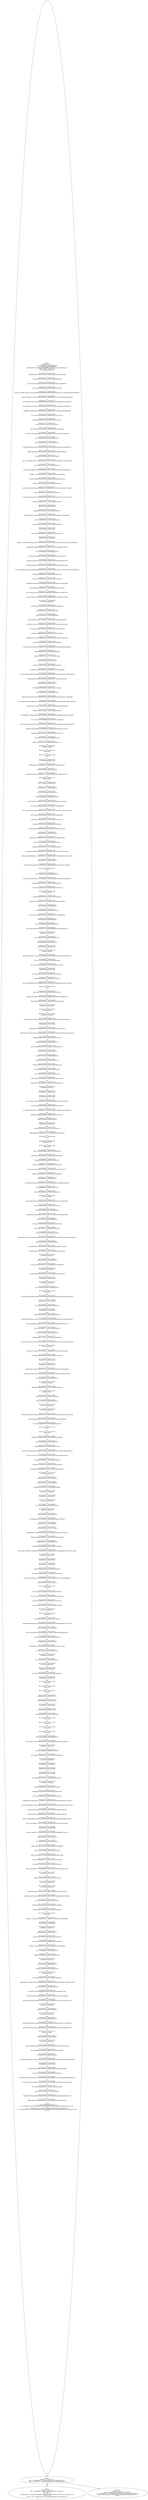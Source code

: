 digraph "unitGraph" {
    "Block 0:
[preds: ] [succs: 1 ]
r9 := @parameter0: java.lang.String[];
$r0 = new java.lang.StringBuffer;
specialinvoke $r0.<java.lang.StringBuffer: void <init>(java.lang.String)>(\"1\n00:00:17,360 --> 00:00:18,410\n\u540c\u5b66\u4eec\u597d\n\n2\n00:00:18,410 --> 00:00:20,579\n\u4eca\u5929\u6211\u4eec\u6765\u5b66\u4e60\u7528corel draw\u8f6f\u4ef6\n\n3\n00:00:20,579 --> 00:00:24,030\n\u673a\u7ed8\u5973\u4f53\u6a21\u677f\u7684\u65b9\u6cd5\n\n4\n00:00:24,030 --> 00:00:26,220\n\u6211\u4eec\u5148\u6765\u590d\u4e60\u4e00\u4e0b\u524d\u671f\u8bfe\u7a0b\n\n5\n00:00:26,220 --> 00:00:28,170\n\u6211\u4eec\u5b66\u4e60\u4e86\u54ea\u4e9b\u5185\u5bb9\n\n6\n00:00:29,450 --> 00:00:34,460\n\u524d\u671f\u8bfe\u7a0b\u6211\u4eec\u4e3b\u8981\u5b66\u4e60\u4e86\u4eba\u4f53\u6a21\u677f\u7684\u624b\u7ed8\u65b9\u6cd5\n\n7\n00:00:34,460 --> 00:00:38,220\n\u8981\u70b9\u662f\u7cbe\u51c6\u8ba1\u7b97\u51fa\u6bd4\u4f8b\u5173\u7cfb\u8fdb\u884c\u5b9a\u4f4d\n\n8\n00:00:38,400 --> 00:00:42,110\n\u6700\u540e\u7528\u76f4\u7ebf\u8fde\u63a5\u5404\u4e2a\u8282\u70b9\u5b8c\u6210\u7ed8\u5236\n\n9\n00:00:42,290 --> 00:00:45,258\n\u90a3\u4e48\u673a\u7ed8\u5728\u624b\u7ed8\u7684\u57fa\u7840\u4e0a\u66f4\u52a0\u4fbf\u6377\n\n10\n00:00:45,258 --> 00:00:48,825\n\u5feb\u901f\u7684\u80fd\u591f\u6839\u636e\u7eb8\u5f20\u5927\u5c0f\u5b9a\u4f4d\u6bd4\u4f8b\n\n11\n00:00:49,130 --> 00:00:51,902\n\u6211\u4eec\u8fd9\u4e00\u8282\u5b66\u4e60\u7528corel draw\n\n12\n00:00:51,902 --> 00:00:53,902\n\u8f6f\u4ef6\u7ed8\u5236\u4eba\u4f53\u5973\u6a21\u677f\n\n13\n00:00:54,210 --> 00:00:56,570\n\u5973\u4f53\u6a21\u578b\u7684\u7ed8\u5236\n\n14\n00:00:57,080 --> 00:01:00,140\n\u5973\u4f53\u6a21\u578b\u4eba\u4f53\u6bd4\u4f8b\u4e3a1\u6bd48\n\n15\n00:01:00,140 --> 00:01:03,590\n\u5973\u6027\u4eba\u53f0\u6a21\u578b\u80a9\u5bbd\u7b49\u4e8e1.5\u4e2a\u5934\u957f\n\n16\n00:01:03,590 --> 00:01:06,260\n\u8170\u56f4\u7b49\u4e8e1\u4e2a\u5934\u957f\n\n17\n00:01:06,260 --> 00:01:08,308\n\u81c0\u56f4\u7b49\u4e8e1.5\u4e2a\u5934\u957f\n\n18\n00:01:08,308 --> 00:01:12,100\n\u4e0b\u988c\u7ebf\u5230\u80f8\u56f4\u7ebf\u4e8c\u5206\u4e4b\u4e00\u5904\u4e3a\u80a9\u7ebf\n\n19\n00:01:12,100 --> 00:01:15,225\n\u80a9\u7ebf\u7684\u4e09\u5206\u4e4b\u4e00\u5904\u4e3a\u9886\u7a9d\u7ebf\n\n20\n00:01:23,610 --> 00:01:25,770\n\u7528corel draw\u8f6f\u4ef6\u7ed8\u5236\u65f6\n\n21\n00:01:25,770 --> 00:01:29,570\n\u6211\u4eec\u9996\u5148\u7528\u8c03\u548c\u5de5\u5177\u5efa\u7acb8\u4e2a\u7b49\u5206\u7ebf\n\n22\n00:01:30,370 --> 00:01:32,615\n\u7528\u6587\u5b57\u5de5\u5177\u6807\u6ce8\u51fa\n\n23\n00:01:32,615 --> 00:01:35,879\n\u4e0b\u988c\u7ebf\u3001\u80f8\u56f4\u7ebf\u3001\u8170\u56f4\u7ebf\u3001\u81c0\u56f4\u7ebf\n\n24\n00:01:35,879 --> 00:01:38,925\n\u819d\u5173\u8282\u7ebf\u3001\u811a\u8e1d\u7ebf\u7684\u4f4d\u7f6e\n\n25\n00:01:39,800 --> 00:01:42,393\n\u5e76\u7528\u6807\u5c3a\u4e2d\u7684\u865a\u7ebf\u8f85\u52a9\u7ebf\n\n26\n00:01:42,393 --> 00:01:44,393\n\u6807\u6ce8\u51fa\u4e2d\u5fc3\u7ebf\u7684\u4f4d\u7f6e\n\n27\n00:01:44,770 --> 00:01:48,171\n\u5728\u7b2c\u4e00\u4e2a\u5206\u9694\u7ebf\u7684\u6846\u5185\u7ed8\u5236\u51fa\u77e9\u5f62\n\n28\n00:01:48,171 --> 00:01:50,275\n\u5b83\u7684\u5bbd\u662f\u9ad8\u7684\u4e00\u534a\n\n29\n00:01:55,900 --> 00:01:59,179\n\u7136\u540e\u6211\u4eec\u7528\u83dc\u5355\u680f\u91cc\u9762\u7684\u6cca\u575e\u7a97\u53e3\n\n30\n00:01:59,179 --> 00:02:01,840\n\u628a\u65cb\u8f6c\u5de5\u5177\u8c03\u53d6\u51fa\u6765\n\n31\n00:02:01,840 --> 00:02:03,730\n\u8ba9\u5b83\u65cb\u8f6c90\u5ea6\n\n32\n00:02:03,730 --> 00:02:05,620\n\u80f8\u56f4\u7ebf\u7b49\u4e8e1.5\u500d\u5934\u957f\n\n33\n00:02:05,620 --> 00:02:09,280\n\u6240\u4ee5\u6211\u4eec\u628a\u4e24\u4e2a\u77e9\u5f62\u53e0\u5408\u5728\u4e00\u8d77\n\n34\n00:02:09,525 --> 00:02:11,950\n\u505a1.5\u500d\u7684\u5934\u957f\u5bbd\u5ea6\n\n35\n00:02:11,950 --> 00:02:14,060\n\u628a\u6240\u6709\u7684\u5934\u957f\u7684\u70b9\u4f4d\n\n36\n00:02:14,240 --> 00:02:15,830\n\u653e\u7f6e\u597d\u4ee5\u540e\n\n37\n00:02:15,830 --> 00:02:18,460\n\u7528\u76f4\u7ebf\u8fde\u63a5\u6bcf\u4e00\u4e2a\u8282\u70b9\n\n38\n00:02:22,940 --> 00:02:24,357\n\u5b8c\u6210\u8981\u70b9\u4e3a\n\n39\n00:02:24,357 --> 00:02:29,125\n\u8865\u5145\u80f8\u56f4\u7ebf\u3001\u8170\u56f4\u7ebf\u3001\u81c0\u56f4\u7ebf\u7684\u6a2a\u5411\u8f85\u52a9\u7ebf\n\n40\n00:02:29,125 --> 00:02:32,670\n\u53bb\u6389\u5934\u90e8\u8f85\u52a9\u7ebf\u548c\u811a\u8e1d\u8f85\u52a9\u7ebf\n\n41\n00:02:35,030 --> 00:02:36,470\n\u6211\u4eec\u4eca\u5929\u7684\u8bfe\u7a0b\n\n42\n00:02:36,650 --> 00:02:39,650\n\u7528\u4eba\u53f0\u6cd5\u7ed8\u5236\u6b3e\u5f0f\u56fe\u7684\u6a21\u677f\n\n43\n00:02:39,650 --> 00:02:41,570\n\u90a3\u4e48\u4eba\u53f0\u6cd5\u7ed8\u5236\u6b3e\u5f0f\u56fe\u7684\u6a21\u677f\n\n44\n00:02:41,570 --> 00:02:44,453\n\u80fd\u591f\u5e2e\u52a9\u6211\u4eec\u5feb\u901f\u7684\u5728\u4eba\u53f0\u4e0a\n\n45\n00:02:44,453 --> 00:02:48,830\n\u57fa\u4e8e\u8fd9\u4e2a\u4eba\u53f0\u8fdb\u884c\u6b3e\u5f0f\u56fe\u7684\u4e00\u4e9b\u5173\u952e\u8282\u70b9\u5b9a\u4f4d\n\n46\n00:02:48,830 --> 00:02:50,940\n\u6bd4\u5982\u8bf4\u80a9\u70b9\u3001\u80f8\u56f4\u70b9\n\n47\n00:02:51,120 --> 00:02:53,340\n\u8170\u56f4\u70b9\u3001\u81c0\u56f4\u70b9\u7b49\u7b49\n\n48\n00:02:53,340 --> 00:02:57,600\n\u628a\u63a7\u5927\u81f4\u7684\u6b3e\u5f0f\u56fe\u7684\u4e00\u4e2a\u6bd4\u4f8b\n\n49\n00:02:57,600 --> 00:03:01,675\n\u4eba\u53f0\u6cd5\u7684\u4f7f\u7528\u4e5f\u662f\u9002\u7528\u4e8e\n\n50\n00:03:01,675 --> 00:03:04,860\n\u6211\u4eec\u521d\u671f\u5b66\u6b3e\u5f0f\u56fe\u7684\u8fd9\u79cd\u7ed8\u753b\n\n51\n00:03:04,860 --> 00:03:07,620\n\u7ed8\u753b\u8fc7\u7a0b\u5f53\u4e2d\u6bd4\u4f8b\u628a\u63e1\u4e0d\u51c6\u786e\n\n52\n00:03:07,620 --> 00:03:09,090\n\u51fa\u73b0\u53d8\u5f62\n\n53\n00:03:09,090 --> 00:03:11,130\n\u51fa\u73b0\u5173\u952e\u70b9\u7684\u8fd9\u4e2a\u5b9a\u4f4d\n\n54\n00:03:11,130 --> 00:03:12,750\n\u5b9a\u4f4d\u7684\u504f\u5dee\u592a\u8fdc\n\n55\n00:03:12,750 --> 00:03:14,460\n\u8fd9\u79cd\u60c5\u51b5\u4e0b\u8fdb\u884c\n\n56\n00:03:14,460 --> 00:03:17,190\n\u90a3\u4e48\u5728\u6211\u4eec\u5927\u81f4\u5df2\u7ecf\u638c\u63e1\u4e86\n\n57\n00:03:17,190 --> 00:03:20,200\n\u5df2\u7ecf\u719f\u7ec3\u4e86\u6b3e\u5f0f\u56fe\u7684\u7ed8\u753b\u4ee5\u540e\n\n58\n00:03:20,380 --> 00:03:22,540\n\u6211\u4eec\u540e\u671f\u5176\u5b9e\u662f\u8131\u79bb\u4eba\u53f0\n\n59\n00:03:22,540 --> 00:03:25,100\n\u76f4\u63a5\u8fdb\u884c\u6b3e\u5f0f\u56fe\u7684\u7ed8\u5236\n\n60\n00:03:25,370 --> 00:03:28,825\n\u8fd9\u662f\u6211\u4eec\u8bf4\u4eba\u53f0\u6cd5\u7ed8\u5236\u6b3e\u5f0f\u56fe\n\n61\n00:03:28,825 --> 00:03:32,150\n\u5927\u81f4\u7684\u4e00\u4e2a\u4f7f\u7528\u65b9\u5f0f\n\n62\n00:03:32,420 --> 00:03:36,650\n\u540e\u671f\u4f1a\u6559\u5927\u5bb6\u7528\u6bd4\u4f8b\u6cd5\u7ed8\u5236\u6b3e\u5f0f\u56fe\n\n63\n00:03:36,650 --> 00:03:38,179\n\u6bd4\u4f8b\u6cd5\u7ed8\u5236\u6b3e\u5f0f\u56fe\n\n64\n00:03:38,310 --> 00:03:40,310\n\u5b83\u5c31\u662f\u7528\u6211\u4eec\u8bf4\u7684\n\n65\n00:03:40,700 --> 00:03:43,070\n\u6211\u4ece\u8fd9\u4e2a\u7f51\u4e0a\n\n66\n00:03:43,070 --> 00:03:45,380\n\u4ece\u7f51\u683c\u7ebf\u62c9\u51fa\u8f85\u52a9\u7ebf\n\n67\n00:03:45,480 --> 00:03:48,780\n\u7528\u8f85\u52a9\u7ebf\u5efa\u7acb\u4e00\u4e2a\u7f51\u683c\u6846\n\n68\n00:03:48,780 --> 00:03:55,554\n\u7528\u7f51\u683c\u6846\u7684\u5efa\u7acb\u6765\u5b9a\u4f4d\u80a9\u70b9\u548c\u8170\u70b9\u7b49\u7b49\n\n69\n00:03:55,554 --> 00:03:59,000\n\u4e00\u4e9b\u670d\u88c5\u5404\u90e8\u4f4d\u7684\u5173\u952e\u8282\u70b9\n\n70\n00:03:59,370 --> 00:04:01,590\n\u4f1a\u66f4\u4e3a\u7684\u7cbe\u51c6\n\n71\n00:04:01,590 --> 00:04:05,370\n\u4e5f\u66f4\u9002\u5408\u4e8e\u5de5\u4e1a\u751f\u4ea7\n\n72\n00:04:05,640 --> 00:04:06,360\n\u6211\u4eec\u524d\u671f\u8bb2\u8fc7\u4e86\n\n73\n00:04:06,360 --> 00:04:10,300\n\u5b8c\u5168\u5e73\u9762\u5c55\u5f00\u56fe\u7684\u6b3e\u5f0f\u56fe\u7684\u89c4\u5212\u65b9\u5f0f\n\n74\n00:04:10,300 --> 00:04:14,940\n\u5c31\u662f\u6211\u4eec\u8bf4\u7684\u7528\u6bd4\u4f8b\u6cd5\u8fdb\u884c\u6b3e\u5f0f\u56fe\u7684\u7ed8\u5236\n\n75\n00:04:14,940 --> 00:04:18,975\n\u524d\u671f\u6211\u4eec\u7528\u4eba\u53f0\u6cd5\u7ed8\u5236\u6b3e\u5f0f\u56fe\n\n76\n00:04:19,260 --> 00:04:20,790\n\u9996\u5148\u6211\u4eec\u770b,\u5728ppt\u5f53\u4e2d\n\n77\n00:04:20,790 --> 00:04:26,641\n\u4e5f\u8ddf\u5927\u5bb6\u5206\u4eab\u4e86\u8bbe\u7f6e\u4eba\u4f53\u7684\u6bd4\u4f8b\u4e3a1\u6bd48\n\n78\n00:04:26,641 --> 00:04:29,432\n\u6211\u4eec\u5148\u753b\u8fd9\u4e2a\u5973\u6027\u4eba\u53f0\n\n79\n00:04:29,432 --> 00:04:34,575\n\u5973\u6027\u4eba\u53f0\u5b83\u7684\u6a21\u578b\u7684\u80a9\u5bbd\u7b49\u4e8e1.5\u500d\u5934\u957f\n\n80\n00:04:34,950 --> 00:04:37,575\n\u9996\u5148\u6765\u5efa\u7acb\u8fd9\u6837\u7684\u4e00\u4e2a\u8f85\u52a9\u7ebf\n\n81\n00:04:37,575 --> 00:04:42,860\n\u8ddf\u9636\u68af\u72b6\u7684\u8fd9\u79cd\u7b49\u503c\u7ebf\n\n82\n00:04:42,860 --> 00:04:44,860\n\u6765\u5efa\u7acb\u4e00\u4e2a\u8f85\u52a9\u7ebf\n\n83\n00:04:45,720 --> 00:04:48,120\n\u9996\u5148\u6211\u4eec\u62ff\u624b\u7ed8\u5de5\u5177\n\n84\n00:04:48,330 --> 00:04:49,520\n\u753b\u4e00\u6839\n\n85\n00:04:49,750 --> 00:04:50,290\n\u6a2a\u7ebf\n\n86\n00:04:51,050 --> 00:04:51,080\n\u554a\n\n87\n00:04:57,200 --> 00:04:58,350\n\u753b\u4e00\u6839\u6a2a\u7ebf\n\n88\n00:04:58,700 --> 00:05:02,090\n\u9009\u62e9\u7b2c\u4e00\u4e2a\u7bad\u5934\u6311\u9009\u5de5\u5177\n\n89\n00:05:02,090 --> 00:05:03,170\n\u628a\u5149\u6807\u653e\u4e0a\u53bb\n\n90\n00:05:03,170 --> 00:05:09,800\n\u5b83\u4f1a\u5f39\u51fa\u5de5\u5177\u7684\u540d\u79f0 \u6311\u9009\u5de5\u5177\n\n91\n00:05:10,660 --> 00:05:11,440\n\u6309\u4f4fctrl\n\n92\n00:05:11,440 --> 00:05:14,170\n\u6211\u73b0\u5728\u6309\u4f4fctrl\n\n93\n00:05:14,170 --> 00:05:16,070\n\u540c\u65f6\u5411\u4e0b\u62d6\u62c9\n\n94\n00:05:16,970 --> 00:05:18,810\n\u5355\u51fb\u53f3\u952e\u518d\u5236\n\n95\n00:05:19,000 --> 00:05:20,740\n\u90a3\u4e48\u6b64\u65f6\u8fd9\u4e2a\u70b9\n\n96\n00:05:20,740 --> 00:05:22,600\n\u5927\u5bb6\u53ef\u4ee5\u5728\u9875\u9762\u4e0a\u8fdb\u884c\u7ed8\u5236\n\n97\n00:05:22,600 --> 00:05:24,130\n\u6211\u53ea\u662f\u5148\u7ed9\u5927\u5bb6\u770b\u4e00\u4e0b\n\n98\n00:05:24,130 --> 00:05:27,610\n\u6211\u4eec\u63a5\u4e0b\u6765\u8981\u7ed8\u5236\u6210\u4ec0\u4e48\u6837\u7684\u76ee\u6807\n\n99\n00:05:27,610 --> 00:05:29,410\n\u6211\u4eec\u7684\u76ee\u6807\u662f\u753b\u6210\u8fd9\u6837\n\n100\n00:05:29,410 --> 00:05:31,510\n\u603b\u4f53\u6765\u8bb2\u662f\u7528\u8fd9\u4e2a\u4eba\u53f0\n\n101\n00:05:31,510 --> 00:05:33,790\n\u5b83\u6ca1\u6709\u7edd\u5bf9\u56fa\u5b9a\u7684\u503c\n\n102\n00:05:33,790 --> 00:05:36,310\n\u4e3b\u8981\u662f\u6839\u636e\u8fd9\u4e2aA4\u7eb8\u5f20\u5927\u5c0f\n\n103\n00:05:36,310 --> 00:05:39,010\n\u753b\u4e00\u4e2a\u9002\u5f53\u7684\n\n104\n00:05:39,010 --> 00:05:41,350\n\u4e00\u4e2a\u8fd9\u6837\u7684\u4eba\u53f0\u5c31\u53ef\u4ee5\u4e86\n\n105\n00:05:41,350 --> 00:05:42,970\n\u5e76\u6ca1\u6709\u7ed9\u5927\u5bb6\u5b9a\u6b7b\n\n106\n00:05:42,970 --> 00:05:45,190\n\u8fd9\u4e2a\u503c\u957f\u591a\u5c11\u9ad8\u591a\u5c11\n\n107\n00:05:45,190 --> 00:05:47,470\n\u4e3b\u8981\u662f\u6839\u636e\u5927\u5bb6\u7684\u7eb8\u5f20\u51b3\u5b9a\u7684\n\n108\n00:05:47,470 --> 00:05:51,580\n\u90a3\u4e48\u6b64\u65f6\u6211\u4eec\u662f\u5728\u8fd9\u4e2a\u6587\u4ef6\u65b0\u5efa\u91cc\u9762\n\n109\n00:05:51,580 --> 00:05:52,960\n\u5927\u5bb6\u81ea\u5df1\u6253\u5f00\n\n110\n00:05:52,960 --> 00:05:55,660\n\u5feb\u6377\u952e\u662fctrl+n\u65b0\u5efa\u7684\u662f\u4e00\u4e2aA4\u7684\u7eb8\u5f20\n\n111\n00:05:55,660 --> 00:05:55,870\n\u597d\n\n112\n00:05:58,570 --> 00:06:00,010\n\u6211\u4eec\u753b\u4e24\u6839\u6a2a\u7ebf\n\n113\n00:06:00,010 --> 00:06:04,250\n\u7528\u624b\u7ed8\u5de5\u5177\u753b\u5b8c\u4ee5\u540e\u9009\u4e2d\u6309\u4f4fshift\u952e\n\n114\n00:06:04,725 --> 00:06:07,105\n\u6b64\u65f6\u6211\u4eec\u5728\u6311\u9009\u5de5\u5177\n\n115\n00:06:07,105 --> 00:06:10,160\n\u754c\u9762\u53ef\u4ee5\u6309\u4f4fshift\u952e\u9009\u4e2d\n\n116\n00:06:10,380 --> 00:06:11,890\n\u4e24\u6839\u7ebf\n\n117\n00:06:12,070 --> 00:06:13,840\nshift\u952e\u9009\u4e2d\u4e24\u4e2a\u7ebf\u4ee5\u540e\n\n118\n00:06:13,840 --> 00:06:17,470\n\u4f1a\u53d1\u73b0\u9ed1\u8272\u7684\u8fd9\u4e2a\u5c0f\u65b9\u6846\n\n119\n00:06:17,470 --> 00:06:18,558\n\u6ed1\u52a8\u9f20\u6807\u6eda\u8f6e\n\n120\n00:06:18,558 --> 00:06:20,620\n\u53ef\u4ee5\u653e\u5927\u6216\u7f29\u5c0f\n\n121\n00:06:21,260 --> 00:06:23,450\n\u6211\u4eec\u53ef\u4ee5\u770b\u5230\u9ed1\u8272\u5c0f\u65b9\u6846\n\n122\n00:06:23,450 --> 00:06:25,220\n\u6574\u4f53\u5168\u90e8\u6846\u4f4f\n\n123\n00:06:25,220 --> 00:06:26,810\n\u5c31\u5168\u90e8\u9009\u4e2d\u4e00\u6b21\n\n124\n00:06:26,810 --> 00:06:30,910\n\u6211\u4eec\u4e5f\u53ef\u4ee5\u6574\u4f53\u6846\u9009\u6574\u4f53\u9009\u4e2d\n\n125\n00:06:31,120 --> 00:06:31,900\n\u9009\u4e2d\u4ee5\u540e\n\n126\n00:06:31,900 --> 00:06:33,950\n\u6211\u4eec\u4f7f\u7528\u8c03\u548c\u5de5\u5177\n\n127\n00:06:34,910 --> 00:06:36,350\n\u9009\u4e2d\u7684\u60c5\u51b5\u4e0b\n\n128\n00:06:36,350 --> 00:06:37,650\n\u4f7f\u7528\u8c03\u548c\u5de5\u5177\n\n129\n00:06:37,830 --> 00:06:38,700\n\u624d\u6709\u6548\n\n130\n00:06:38,700 --> 00:06:42,060\n\u8c03\u548c\u5de5\u5177\u6ca1\u6709\u89e6\u78b0\u5230\u8fd9\u6839\u7ebf\u7684\u65f6\u5019\n\n131\n00:06:42,060 --> 00:06:43,260\n\u5728\u7a7a\u767d\u533a\u57df\u7684\u65f6\u5019\n\n132\n00:06:43,260 --> 00:06:44,970\n\u6211\u4eec\u770b\u5230\u4e00\u4e2a\u7981\u6b62\u7b26\u53f7\n\n133\n00:06:44,970 --> 00:06:46,290\n\u4e0d\u80fd\u4f7f\u7528\u7684\n\n134\n00:06:46,290 --> 00:06:48,250\n\u6240\u4ee5\u6211\u4eec\u89e6\u78b0\u5230\u4ee5\u540e\n\n135\n00:06:48,430 --> 00:06:51,760\n\u53d8\u6210\u4e00\u4e2a\u7bad\u5934\u7b26\u53f7\n\n136\n00:06:52,150 --> 00:06:56,130\n\u5411\u4e0b\u62d6\u62c9\u5728\u89e6\u78b0\u5230\u4e0b\u9762\u8fd9\u6839\u7ebf\u677e\u624b\n\n137\n00:06:56,310 --> 00:06:56,580\n\u597d\n\n138\n00:06:56,580 --> 00:06:58,500\n\u6211\u4eec\u5efa\u7acb\u8fd9\u4e2a\u7b49\u91cf\u7ebf\n\n139\n00:06:58,500 --> 00:07:01,440\n\u7b49\u91cf\u7ebf\u6211\u4eec\u7ed9\u5b83\u8bbe\u7f6e\u5b83\u7684\u6b65\u6570\n\n140\n00:07:01,440 --> 00:07:03,980\n\u5b83\u7684\u6b65\u6570\u6211\u4eec\u8bbe\u7f6e\u4e3a7\u6b65\n\n141\n00:07:05,110 --> 00:07:06,100\n\u8bbe\u7f6e\u4e3a7\u6b65\n\n142\n00:07:06,100 --> 00:07:06,820\n\u5728\u8fd9\u91cc\n\n143\n00:07:06,820 --> 00:07:07,960\n\u8c03\u548c\u95f4\u8ddd\n\n144\n00:07:07,960 --> 00:07:12,520\n\u6211\u9f20\u6807\u6296\u52a8\u7684\u5730\u65b9\u8c03\u548c\u95f4\u8ddd\u6539\u4e3a7\n\n145\n00:07:12,520 --> 00:07:13,825\n\u56de\u8f66\u952e\u786e\u8ba4\n\n146\n00:07:13,825 --> 00:07:17,155\n\u8c03\u548c\u95f4\u8ddd\u6539\u4e3a7\u56de\u8f66\u952e\u786e\u8ba4\n\n147\n00:07:18,770 --> 00:07:32,025\n\u6b64\u65f6\u5c31\u5efa\u7acb\u51fa\u4e86\u4e00\u4e2a\u7b49\u957f\u7b49\u91cf\u7684\u8f85\u52a9\u7ebf\n\n148\n00:07:33,930 --> 00:07:36,050\n\u8fd9\u4e2a\u8f85\u52a9\u7ebf\u5efa\u597d\u4ee5\u540e\n\n149\n00:07:37,520 --> 00:07:39,830\n\u9009\u4e2d\u8fd9\u6839\u8f85\u52a9\u7ebf\n\n150\n00:07:42,680 --> 00:07:45,740\n\u6574\u4f53\u4ee5\u540e\u70b9\u51fb\u6311\u9009\u5de5\u5177\n\n151\n00:07:45,740 --> 00:07:47,080\n\u6574\u4f53\u70b9\u51fb\u9009\u4e2d\n\n152\n00:07:47,690 --> 00:07:52,340\n\u5728\u6807\u5c3a\u5de6\u8fb9\u62d6\u62c9\n\n153\n00:07:52,340 --> 00:07:54,590\n\u70b9\u51fb\u9f20\u6807\u4e0d\u8981\u52a8\n\n154\n00:07:54,590 --> 00:07:56,090\n\u70b9\u51fb\u9f20\u6807\u62d6\u62c9\u4e0d\u8981\u52a8\n\n155\n00:07:56,090 --> 00:07:57,980\n\u6709\u4e00\u6839\u865a\u7ebf\u5f39\u51fa\u6765\n\n156\n00:07:58,160 --> 00:08:01,830\n\u6211\u4eec\u5efa\u7acb\u4e00\u4e2a\u4e2d\u7ebf\n\n157\n00:08:03,290 --> 00:08:04,820\n\u56e0\u4e3a\u6211\u4eec\u6574\u4f53\u5355\u51fb\u4ee5\u540e\n\n158\n00:08:04,820 --> 00:08:07,160\n\u5b83\u6709\u4e2a\u4e2d\u5fc3\u70b9 \u6311\u9009\u5de5\u5177\n\n159\n00:08:07,400 --> 00:08:08,360\n\u70b9\u4f4f\u4ee5\u540e\n\n160\n00:08:08,360 --> 00:08:09,110\n\u6709\u4e2a\u4e2d\u5fc3\u70b9\n\n161\n00:08:09,110 --> 00:08:10,490\n\u4e2d\u5fc3\u4ea4\u53c9\u70b9\n\n162\n00:08:10,610 --> 00:08:12,625\n\u6211\u4eec\u53ef\u4ee5\u6309\u7167\u8fd9\u4e2a\u4e2d\u5fc3\u4ea4\u53c9\u70b9\n\n163\n00:08:12,625 --> 00:08:14,883\n\u518d\u62d6\u62c9\u4e00\u6839\u8f85\u52a9\u7ebf\u51fa\u6765\n\n164\n00:08:15,350 --> 00:08:19,700\n\u5728\u8fd9\u4e2a\u60c5\u51b5\u4e0b\u6211\u4eec\u5c31\u53ef\u4ee5\u8bbe\u7f6e\u6587\u5b57\n\n165\n00:08:20,230 --> 00:08:22,420\n\u6bd4\u5982\u8bf4\u4e0b\u988c\u7ebf\u6587\u5b57\u5de5\u5177\n\n166\n00:08:22,420 --> 00:08:23,320\n\u6587\u5b57\u5f88\u7b80\u5355\u4e86\n\n167\n00:08:23,320 --> 00:08:24,370\n\u4f60\u53ef\u4ee5\u62d6\u62c9\n\n168\n00:08:25,240 --> 00:08:27,430\n\u62d6\u62c9\u628a\u5b83\u78c5\u503c\u6539\u5927\n\n169\n00:08:27,430 --> 00:08:29,630\n\u4f60\u60f3\u8981\u591a\u5927\u5927\u5c0f\u90fd\u53ef\u4ee5\u8c03\n\n170\n00:09:08,950 --> 00:09:08,980\n\u597d\n\n171\n00:09:10,640 --> 00:09:11,800\n\u80f8\u56f4\u7ebf\n\n172\n00:09:12,640 --> 00:09:13,600\n\u6846\u9009\n\n173\n00:09:23,950 --> 00:09:26,300\n\u6211\u4eec\u4e0b\u988c\u7ebf\u7ed9\u7684\u662f24\n\n174\n00:09:26,550 --> 00:09:29,150\n\u90a3\u6211\u4eec\u80f8\u56f4\u7ebf\u53ef\u4ee5\u653e\u5927\n\n175\n00:09:29,680 --> 00:09:32,030\n\u9009\u4e00\u4e0b\u628a\u5b83\u6539\u621024\n\n176\n00:09:34,100 --> 00:09:36,500\n\u6309\u7167\u8fd9\u6837\u7684\u6b65\u9aa4\u5f62\u5f0f\n\n177\n00:09:36,500 --> 00:09:41,090\n\u6211\u4eec\u4e5f\u53bb\u7ec3\u4e60\u4e00\u4e0b\u6587\u672c\u5de5\u5177\n\n178\n00:09:41,090 --> 00:09:42,912\n\u90a3\u4e48\u7ed9\u5927\u5bb6\u4e00\u70b9\u65f6\u95f4\n\n179\n00:09:42,912 --> 00:09:44,421\n\u628a\u8fd9\u4e2a\u4e0b\u988c\u7ebf\n\n180\n00:09:44,421 --> 00:09:47,722\n\u7b2c\u4e8c\u6839\u7ebf\u4e0b\u988c\u7ebf\u7b2c\u4e09\u6839\u7ebf\u80f8\u56f4\u7ebf\n\n181\n00:09:47,722 --> 00:09:50,570\n\u7b2c\u56db\u6839\u7ebf\u8170\u56f4\u7ebf\n\n182\n00:09:50,570 --> 00:09:52,282\n\u8170\u56f4\u7ebf\u4e0b\u9762\u81c0\u56f4\u7ebf\n\n183\n00:09:52,282 --> 00:09:53,302\n\u7a7a\u4e00\u884c\n\n184\n00:09:53,302 --> 00:09:57,043\n\u81c0\u56f4\u7ebf\u5230\u819d\u5173\u8282\u7ebf\u4e2d\u95f4\u7a7a\u4e00\u884c\n\n185\n00:09:57,360 --> 00:09:59,880\n\u6700\u540e\u4e00\u884c\u5199\u811a\u8e1d\u7ebf\n\n186\n00:09:59,880 --> 00:10:01,830\n\u7ed9\u5927\u5bb6\u4e00\u70b9\u65f6\u95f4\n\n187\n00:10:02,040 --> 00:10:05,030\n\u628a\u8fd9\u51e0\u4e2a\u6587\u5b57\u5de5\u5177\u7ed9\u7f16\u8f91\u4e00\u4e0b\n\n188\n00:10:08,820 --> 00:10:09,800\n\u6211\u73b0\u5728\u5220\u6389\u4e86\n\n189\n00:10:20,580 --> 00:10:23,910\n\u5728\u5927\u5bb6\u7f16\u8f91\u5b8c\u6210\u4ee5\u540e\n\n190\n00:10:24,720 --> 00:10:26,560\n\u6211\u4eec\u4f9d\u7136\u8fd8\u662f\u9009\u4e2d\n\n191\n00:10:26,560 --> 00:10:27,910\n\u521a\u521a\u6ca1\u8ddf\u4e0a\u540c\u5b66\n\n192\n00:10:27,910 --> 00:10:32,100\n\u8981\u628a\u6211\u4eec\u7684\u4e2d\u5fc3\u7ebf\u518d\u628a\u8f85\u52a9\u7ebf\u62c9\u51fa\u6765\u4e00\u6b21\n\n193\n00:10:32,280 --> 00:10:34,620\n\u8f85\u52a9\u7ebf\u7ed9\u62c9\u51fa\u6765\n\n194\n00:10:34,620 --> 00:10:37,060\n\u505a\u8fd9\u6837\u7684\u57fa\u7840\u7684\u4e00\u4e2a\u8f85\u52a9\u7ebf\n\n195\n00:10:38,525 --> 00:10:41,155\n\u63a5\u4e0b\u6765\u6211\u4eec\u505a\u7b2c\u4e00\u4e2a\u4eba\u5934\n\n196\n00:10:41,580 --> 00:10:43,000\n\u77e9\u5f62\u5de5\u5177\n\n197\n00:10:44,890 --> 00:10:47,020\n\u505a\u7b2c\u4e00\u4e2a\u4eba\u5934\n\n198\n00:10:47,020 --> 00:10:49,670\n\u7528\u77e9\u5f62\u5de5\u5177\u753b\u4e00\u4e2a\u65b9\u6846\n\n199\n00:10:50,390 --> 00:10:52,280\n\u7528\u77e9\u5f62\u5de5\u5177\n\n200\n00:10:52,280 --> 00:10:54,760\n\u5728\u4e0b\u988c\u7ebf\u548c\u7b2c\u4e00\u6839\u7ebf\u4e2d\u95f4\n\n201\n00:10:55,350 --> 00:10:57,170\n\u753b\u4e00\u4e2a\u65b9\u6846\n\n202\n00:11:01,080 --> 00:11:02,400\n\u753b\u5b8c\u4ee5\u540e\n\n203\n00:11:02,400 --> 00:11:04,630\n\u6211\u4eec\u628a\u5b83\u7684\u5bbd\u5ea6\n\n204\n00:11:04,810 --> 00:11:05,530\n\u6539\u4e3a\n\n205\n00:11:06,740 --> 00:11:11,120\n\u957f\u5ea6\u7684\u5bbd\u5ea6\u6539\u4e3a\u8fd9\u4e2a\u9ad8\u5ea6\u7684\u4e8c\u5206\u4e4b\u4e00\n\n206\n00:11:11,120 --> 00:11:13,580\n\u9ad8\u5ea6\u73b0\u5728\u662f30\n\n207\n00:11:13,580 --> 00:11:16,520\n\u6211\u4eec\u628a\u5bbd\u5ea6\u6539\u621015\n\n208\n00:11:16,520 --> 00:11:18,260\n\u56de\u8f66\u952e\u786e\u8ba4\n\n209\n00:11:18,260 --> 00:11:20,290\n\u5b9a\u4e00\u4e2a\u5927\u6982\u7684\u5934\u957f\n\n210\n00:11:22,900 --> 00:11:26,560\n\u63a5\u4e0b\u6765\u6211\u4eec\u5728\u4e0b\u988c\u7ebf\u548c\u80f8\u56f4\u7ebf\u7684\u4e2d\u95f4\n\n211\n00:11:26,560 --> 00:11:30,610\n\u4ece\u4e0a\u65b9\u7684\u6807\u5c3a\u62c9\u4e0b\u6765\u4e00\u6839\u4e2d\u7ebf\n\n212\n00:11:30,610 --> 00:11:32,590\n\u6211\u4eec\u8089\u773c\u81ea\u5df1\u8bc6\u522b\n\n213\n00:11:32,590 --> 00:11:33,970\n\u5927\u81f4\u7684\u4e00\u4e2a\u4e2d\u7ebf\n\n214\n00:11:35,370 --> 00:11:37,570\n\u9009\u4e2d\u6211\u4eec\u7b2c\u4e00\u4e2a\u5934\u957f\n\n215\n00:11:38,020 --> 00:11:45,135\n\u5728\u7a97\u53e3\u91cc\u9762\u627e\u5230\u6cca\u575e\u7a97\u53e3\u91cc\u9762\u7684\u53d8\u6362\n\n216\n00:11:45,135 --> 00:11:46,330\n\u6211\u6162\u70b9\n\n217\n00:11:46,330 --> 00:11:50,440\n\u7a97\u53e3->\u6cca\u575e\u7a97\u53e3->\u53d8\u6362 \u627e\u5230\u65cb\u8f6c\n\n218\n00:11:50,620 --> 00:11:54,000\n\u65cb\u8f6c\u628a\u5b83\u7684\u89d2\u5ea6\u6539\u621090\n\n219\n00:11:55,930 --> 00:11:57,070\n\u5e94\u7528\u5230\u518d\u5236\n\n220\n00:11:57,070 --> 00:11:58,120\n\u4e0d\u8981\u70b9\u5e94\u7528\n\n221\n00:11:58,120 --> 00:12:00,535\n\u70b9\u5e94\u7528\u5c31\u662f\u6211\u4eec\u5f53\u524d\u7684\u65b9\u6846\u8f6c90\n\n222\n00:12:00,535 --> 00:12:03,870\n\u5e94\u7528\u5230\u518d\u5236\u5c31\u662f\u5728\u8f6c90\u7684\u8fc7\u7a0b\u5f53\u4e2d\n\n223\n00:12:03,870 --> 00:12:06,430\n\u540c\u65f6\u8fdb\u884c\u4e86\u590d\u5236\n\n224\n00:12:06,760 --> 00:12:08,390\n\u6309\u4f4fctrl\u952e\n\n225\n00:12:09,370 --> 00:12:12,490\n\u6b64\u65f6\u6309\u4f4fctrl\u952e\u5411\u4e0b\u62d6\u62c9\n\n226\n00:12:12,490 --> 00:12:13,030\n\u6309\u4f4fctrl\n\n227\n00:12:13,030 --> 00:12:14,290\n\u5b83\u4e0d\u4f1a\u5de6\u53f3\u7684\u52a8\n\n228\n00:12:14,290 --> 00:12:15,460\n\u6211\u73b0\u5728\u6309\u4f4fctrl\u952e\n\n229\n00:12:15,460 --> 00:12:17,240\n\u5411\u4e0b\u62d6\u62c9\n\n230\n00:12:18,760 --> 00:12:20,110\n\u5411\u53f3\u62d6\u62c9\n\n231\n00:12:20,110 --> 00:12:24,730\n\u5355\u51fb\u53f3\u952e\u518d\u5236\u5411\u53f3\u62d6\u62c9\u5355\u51fb\u53f3\u952e\u518d\u5236\n\n232\n00:12:24,730 --> 00:12:28,390\n\u56e0\u4e3a\u4e0b\u988c\u7ebf\u5230\u80f8\u56f4\u7ebf\u7684\u4e2d\u95f4\n\n233\n00:12:28,390 --> 00:12:30,820\n\u6211\u4eec\u8bf4\u4e2d\u95f4\u7684\u8fd9\u4e2a\u7ebf\n\n234\n00:12:31,090 --> 00:12:31,510\n\u662f\n\n235\n00:12:32,410 --> 00:12:33,570\n\u80a9\u7ebf\n\n236\n00:12:42,960 --> 00:12:44,904\n\u4e0b\u988c\u7ebf\u548c\u80f8\u56f4\u7ebf\u7684\u4e2d\u95f4\n\n237\n00:12:44,904 --> 00:12:47,220\n\u6211\u4eec\u662f\u4f5c\u4e3a\u80a9\u7ebf\n\n238\n00:12:51,410 --> 00:12:53,150\n\u8fd9\u6839\u8f85\u52a9\u7ebf\u662f\u80a9\u7ebf\n\n239\n00:12:53,150 --> 00:12:58,040\n\u5973\u6027\u4eba\u53f0\u7684\u6a21\u578b\u80a9\u5bbd\u7b49\u4e8e1.5\u500d\u7684\u5934\u957f\n\n240\n00:12:58,040 --> 00:13:01,640\n\u521a\u521a\u6211\u4eec\u7528\u4e00\u4e2a\u5934\u957f\u79fb\u52a8\u4e0b\u6765\n\n241\n00:13:01,640 --> 00:13:03,770\n\u5230\u80a9\u5bbd\u503c\u79fb\u52a8\u4e0b\u6765\n\n242\n00:13:03,770 --> 00:13:06,020\n1.5\u500d\u6211\u4eec\u5c31\u5f80\u53f3\u79fb\u4e00\u534a\n\n243\n00:13:06,525 --> 00:13:08,780\n\u79fb\u4e00\u534a\u6b63\u597d\u505a1.5\u500d\u7684\u5934\u957f\n\n244\n00:13:08,780 --> 00:13:10,700\n\u7136\u540e\u6211\u4eec\n\n245\n00:13:10,700 --> 00:13:12,350\n\u628a\u8fd9\u4e2a\u505a\u4e00\u4e0b\n\n246\n00:13:12,930 --> 00:13:15,000\n\u9009\u4e2d\u4e24\u4e2a\u65b9\u6846\n\n247\n00:13:15,000 --> 00:13:16,950\n\u9009\u4e2d\u4e24\u4e2a\u77e9\u5f62\u9009\u6846\n\n248\n00:13:17,180 --> 00:13:21,390\n\u627e\u5230\u710a\u63a5\n\n249\n00:13:21,390 --> 00:13:23,040\n\u710a\u63a5\u5728\u4e00\u8d77\n\n250\n00:13:23,220 --> 00:13:24,090\n\u710a\u5728\u4e00\u8d77\n\n251\n00:13:24,090 --> 00:13:26,680\n\u6211\u4eec\u8981\u5bf9\u9f50\u4e00\u4e0b\n\n252\n00:13:26,860 --> 00:13:28,282\nshift\u952e\u9009\u4e2d\n\n253\n00:13:28,282 --> 00:13:30,220\n\u4e24\u4e2a\u9009\u4e2d\u4ee5\u540e\n\n254\n00:13:30,220 --> 00:13:32,920\n\u5728\u8fd9\u91cc\u6709\u4e00\u4e2a\u5bf9\u9f50\u548c\u5206\u5e03\n\n255\n00:13:32,920 --> 00:13:35,080\n\u628a\u5b83\u5c45\u4e2d\u5bf9\u9f50\n\n256\n00:13:35,080 --> 00:13:36,610\n\u5355\u51fb\u5e94\u7528\u5173\u95ed\n\n257\n00:13:38,960 --> 00:13:44,270\n\u6b64\u65f6\u6211\u4eec\u8bf4\u8170\u56f4\u7b49\u4e8e\u4e00\u4e2a\u5934\u957f\n\n258\n00:13:44,270 --> 00:13:46,450\n\u628a\u4e00\u4e2a\u5934\u957f\u5e94\u7528\u5230\u518d\u5236\n\n259\n00:13:47,075 --> 00:13:49,405\n\u6309\u4f4fctrl\u5411\u4e0b\u62d6\u62c9\n\n260\n00:13:50,780 --> 00:13:51,800\n\u6709\u4e00\u4e9b\u5bf9\u4e0d\u9f50\u7684\u5730\u65b9\n\n261\n00:13:51,800 --> 00:13:56,710\n\u6211\u4eec\u53ef\u4ee5\u7ed9\u5b83\u9f20\u6807\u6ed1\u52a8\u9f20\u6807\u6eda\u8f6e\u653e\u5927\u5411\u4e0a\n\n262\n00:13:56,890 --> 00:13:58,780\n\u952e\u76d8\u5411\u4e0a\n\n263\n00:13:58,780 --> 00:13:59,500\n\u4e0a\u4e0b\u5de6\u53f3\u952e\n\n264\n00:13:59,500 --> 00:14:01,030\n\u90a3\u4e2a\u5411\u4e0a\u952e\n\n265\n00:14:01,030 --> 00:14:03,460\n\u4e00\u70b9\u4e00\u70b9\u5411\u4e0a\u79fb\u52a8\n\n266\n00:14:03,460 --> 00:14:06,400\n\u81c0\u56f4\u7ebf\u7b49\u4e8e1.5\u500d\u7684\u5934\u957f\n\n267\n00:14:06,400 --> 00:14:11,260\n\u6211\u4eec\u53ef\u4ee5\u7528\u80f8\u56f4\u7ebf \u6309\u4f4fctrl\u5411\u4e0b\u62d6\u62c9\n\n268\n00:14:11,260 --> 00:14:12,352\n\u5355\u51fb\u53f3\u952e\u518d\u5236\n\n269\n00:14:12,700 --> 00:14:13,525\n\u653e\u5927\n\n270\n00:14:15,050 --> 00:14:17,810\n\u952e\u76d8\u5411\u4e0a\u952e\u5411\u4e0a\u79fb\u52a8\n\n271\n00:14:19,340 --> 00:14:21,530\n\u6211\u521a\u521a\u6ca1\u6709\u70b9\u8fd9\u4e2a\u53f3\u952e\n\n272\n00:14:21,530 --> 00:14:23,850\n\u6240\u4ee5\u5b83\u6ca1\u6709\u8fdb\u884c\u518d\u5236\n\n273\n00:14:25,040 --> 00:14:27,110\n\u6211\u4eec\u5411\u4e0b\u79fb\u52a8\u7684\u540c\u65f6\n\n274\n00:14:27,110 --> 00:14:27,770\n\u5355\u51fb\u53f3\u952e\n\n275\n00:14:27,770 --> 00:14:28,420\n\u518d\u5236\n\n276\n00:14:29,650 --> 00:14:30,670\n\u4e00\u6837\u5355\u51fb\u53f3\u952e\u518d\u5236\n\n277\n00:14:30,670 --> 00:14:33,980\n\u4f60\u8981\u4e0d\u5355\u51fb\u53f3\u952e\u5b83\u662f\u5b9e\u73b0\u4e0d\u4e86\u518d\u5236\n\n278\n00:14:34,160 --> 00:14:35,600\n\u6211\u4eec\u8bf4\u8170\u56f4\u7ebf\n\n279\n00:14:35,600 --> 00:14:38,760\n\u6211\u4eec\u628a\u811a\u8e1d\u8ba9\u5927\u5bb6\u770b\u5f97\u66f4\u6e05\u6670\n\n280\n00:14:39,060 --> 00:14:41,040\n\u811a\u8e1d\u7b49\u4e8e\u4e00\u4e2a\u5934\u957f\n\n281\n00:14:41,310 --> 00:14:42,570\n\u811a\u8e1d\u4e5f\u7ed9\u505a\u4e86\n\n282\n00:14:45,880 --> 00:14:49,550\n\u8fd9\u6837\u6211\u4eec\u7684\u8fd9\u4e2a\u503c\u57fa\u672c\u4e0a\n\n283\n00:14:49,730 --> 00:14:51,230\n\u57fa\u672c\u4e0a\u5df2\u7ecf\u5b9a\u5b8c\n\n284\n00:14:53,650 --> 00:14:54,220\n\u5b9a\u5b8c\u4ee5\u540e\n\n285\n00:14:54,220 --> 00:14:55,970\n\u6211\u4eec\u7528\u624b\u7ed8\u5de5\u5177\n\n286\n00:14:57,840 --> 00:14:59,340\n\u4ece\u4e0b\u988c\u7ebf\n\n287\n00:14:59,520 --> 00:15:00,960\n\u8fd9\u4e2a\u8f85\u52a9\u7ebf\n\n288\n00:15:00,960 --> 00:15:03,720\n\u7b2c\u4e00\u4e2a\u77e9\u5f62\u7684\u5de6\u4e0b\u70b9\n\n289\n00:15:03,720 --> 00:15:05,320\n\u5f80\u8fd9\u4e2a\u80a9\u70b9\n\n290\n00:15:10,140 --> 00:15:10,830\n\u53cc\u51fb\n\n291\n00:15:13,280 --> 00:15:13,580\n\u63a5\u7ebf\n\n292\n00:15:15,860 --> 00:15:16,070\n\u53cc\u51fb\n\n293\n00:15:17,960 --> 00:15:19,250\n\u4f60\u65ad\u7ebf\u4e0d\u8981\u7d27\n\n294\n00:15:19,250 --> 00:15:20,240\n\u65ad\u7ebf\u4f60\u5c31\u53ef\u4ee5\n\n295\n00:15:20,430 --> 00:15:22,470\n\u53cc\u51fb\u5728\u63a5\u4e0a\n\n296\n00:15:25,620 --> 00:15:27,250\n\u53cc\u51fb\u4e00\u8def\u53cc\u51fb\n\n297\n00:15:28,030 --> 00:15:30,460\n\u65ad\u6389\u7ebf\u63a5\u4e0a\u518d\u8d70\n\n298\n00:15:30,960 --> 00:15:31,440\n\u53cc\u51fb\n\n299\n00:15:33,140 --> 00:15:33,770\n\u53cc\u51fb\n\n300\n00:15:35,070 --> 00:15:35,280\n\u53cc\u51fb\n\n301\n00:15:36,530 --> 00:15:37,160\n\u53cc\u51fb\n\n302\n00:15:37,960 --> 00:15:40,000\n\u5408\u4e0a \u5408\u5e76\u7684\u65f6\u5019\n\n303\n00:15:40,000 --> 00:15:42,980\n\u6211\u4eec\u770b\u5230\u4f1a\u6709\u4e00\u4e2a\u62d0\u89d2\u7684\u7bad\u5934\n\n304\n00:15:43,160 --> 00:15:44,450\n\u8fdb\u884c\u5408\u5e76\n\n305\n00:15:49,510 --> 00:15:55,110\n\u505a\u5230\u8fd9\u4e00\u6b65\u4ee5\u540e\n\n306\n00:15:55,110 --> 00:15:59,910\n\u6211\u4eec\u53ef\u4ee5\u9002\u5f53\u7684\u628a\u8fd9\u4e2a\n\n307\n00:16:01,180 --> 00:16:02,380\n\u77e9\u5f62\u9009\u6846\n\n308\n00:16:02,380 --> 00:16:04,570\ndelete\u8fdb\u884c\u5220\u9664\n\n309\n00:16:04,750 --> 00:16:05,950\n\u5b83\u6ca1\u6709\u7528\u4e86\n\n310\n00:16:09,430 --> 00:16:11,200\n\u9009\u4e2ddelete\u5220\u9664\n\n311\n00:16:11,730 --> 00:16:14,220\n\u5220\u9664\u6211\u4eec\u7528\u624b\u7ed8\u5de5\u5177\n\n312\n00:16:14,220 --> 00:16:15,330\n\u4ece\u80a9\u7ebf\u8fd9\n\n313\n00:16:15,330 --> 00:16:17,610\n\u56e0\u4e3a\u8fd9\u4e2a\u662f\u70b9\u72b6\u7684\n\n314\n00:16:17,610 --> 00:16:20,190\n\u8682\u8681\u7ebf\u72b6\u7684\u8fd9\u79cd\u70b9\u72b6\n\n315\n00:16:20,190 --> 00:16:21,870\n\u6211\u4eec\u8bf4\u7684\u8fd9\u4e2a\u8f85\u52a9\u7ebf\n\n316\n00:16:21,870 --> 00:16:25,110\n\u5b83\u662f\u5728\u6253\u5370\u7684\u8fc7\u7a0b\u5f53\u4e2d\u662f\u4e0d\u5b58\u5728\u7684\n\n317\n00:16:25,110 --> 00:16:27,930\n\u6240\u4ee5\u8bf4\u6211\u4eec\u8981\u628a\u8fd9\u4e2a\u80a9\u7ebf\u7ed9\u7ed8\u5236\u51fa\u6765\n\n318\n00:16:32,500 --> 00:16:38,575\n\u63a5\u4e0b\u6765\u6211\u4eec\u8981\u505a\u7684\u662f\u9886\u7a9d\u7ebf\n\n319\n00:16:38,575 --> 00:16:42,140\n\u80a9\u7ebf\u7684\u4e09\u5206\u4e4b\u4e00\u5904\u4e3a\u9886\u7a9d\u7ebf\n\n320\n00:16:42,140 --> 00:16:46,190\n\u6307\u7684\u662f\u80a9\u7ebf\u5230\u4e0b\u988c\u7ebf\u7684\u4e09\u5206\u4e4b\u4e00\u5904\n\n321\n00:16:46,400 --> 00:16:49,730\n\u6211\u4eec\u8089\u773c\u5c31\u76f4\u63a5\u5b9a\u4e00\u4e2a\u5927\u81f4\u503c\n\n322\n00:16:49,730 --> 00:16:50,960\n\u4e09\u5206\u4e4b\u4e00\u5904\n\n323\n00:16:51,390 --> 00:16:54,930\n\u5148\u5728\u6807\u5c3a\u4e0a\u62d6\u62c9\u51fa\u4e00\u6839\u8f85\u52a9\u7ebf\n\n324\n00:16:55,440 --> 00:16:56,670\n\u5b83\u662f\u4e00\u4e2a\u7f1d\u7ebf\n\n325\n00:16:56,670 --> 00:17:02,250\n\u6211\u4eec\u7528\u5f62\u72b6\u5de5\u5177\n\n326\n00:17:02,250 --> 00:17:03,930\n\u5f62\u72b6\u5de5\u5177\u662f\u6539\u53d8\u4ec0\u4e48\uff1f\n\n327\n00:17:03,930 --> 00:17:05,130\n\u6211\u5e2e\u5927\u5bb6\u56de\u5fc6\u4e00\u4e0b\n\n328\n00:17:05,130 --> 00:17:08,370\n\u5f62\u72b6\u5de5\u5177\u662f\u6539\u53d8\u5f62\u6001\u7684\n\n329\n00:17:08,370 --> 00:17:11,220\n\u6311\u9009\u5de5\u5177\u662f\u505a\u5927\u5c0f\u7684\n\n330\n00:17:11,220 --> 00:17:14,150\n\u6216\u8005\u79fb\u52a8\u5b83\u7684\u4f4d\u7f6e\u7684\n\n331\n00:17:14,150 --> 00:17:17,040\n\u5f62\u72b6\u5de5\u5177\u662f\u6539\u53d8\u7269\u4f53\u7684\u5f62\u6001\u7684\n\n332\n00:17:17,220 --> 00:17:18,070\n\u6240\u4ee5\u6211\u4eec\n\n333\n00:17:21,250 --> 00:17:23,730\n\u70b9\u5176\u4e2d\u4e00\u4e2a\u70b9 \u8282\u70b9\n\n334\n00:17:24,540 --> 00:17:26,000\n\u5411\u4e0b\u62d6\u62c9\n\n335\n00:17:26,950 --> 00:17:27,880\n\u5411\u4e0b\u62d6\u62c9\n\n336\n00:17:27,880 --> 00:17:31,854\n\u8ba9\u5b83\u843d\u5728\u6211\u4eec\u8bf4\u7684\u9886\u7a9d\u7ebf\u4e0a\n\n337\n00:17:31,854 --> 00:17:35,690\n\u8ba9\u521a\u521a\u7684\u8fd9\u4e2a\u4f4d\u7f6e\u843d\u5728\u9886\u7a9d\u7ebf\u4e0a\n\n338\n00:17:45,440 --> 00:17:47,420\n\u7136\u540e\u6211\u4eec\u63a5\u4e0b\u6765\n\n339\n00:17:47,950 --> 00:17:53,575\n\u505a\u4e00\u4e2a\u5934\u90e8\u7684\u692d\u5706\u5f62\n\n340\n00:17:54,875 --> 00:17:58,290\n\u6309\u4f4f\u952e\u76d8\u4e0a\u4e0b\u5de6\u53f3\u952e\n\n341\n00:17:59,010 --> 00:17:59,670\n\u8c03\u8bd5\n\n342\n00:18:00,975 --> 00:18:05,535\n\u628a\u6211\u4eec\u7b2c\u4e00\u4e2a\u77e9\u5f62\u7684\u8fd9\u4e2a\u9009\u6846\n\n343\n00:18:06,210 --> 00:18:08,330\n\u952e\u76d8\u5411\u4e0b\u952e\n\n344\n00:18:08,610 --> 00:18:10,160\n\u8fdb\u884c\u4e0b\u843d\n\n345\n00:18:14,770 --> 00:18:16,630\n\u9009\u4e2d\u5f62\u72b6\u5de5\u5177\n\n346\n00:18:16,630 --> 00:18:20,000\n\u5355\u51fb\u53f3\u952e\u8f6c\u6362\u4e3a\u66f2\u7ebf\n\n347\n00:18:25,900 --> 00:18:27,160\n\u6211\u4eec\u770b\u76f4\u63a5\u8fd9\u6837\u62d6\u62c9\n\n348\n00:18:27,160 --> 00:18:29,790\n\u5b83\u5c31\u4f1a\u53d8\u6210\u4e00\u4e2a\u692d\u5706\u62d0\u89d2\n\n349\n00:18:36,780 --> 00:18:38,440\n\u6211\u4eec\u8f6c\u6362\u4e3a\u66f2\u7ebf\n\n350\n00:18:43,400 --> 00:18:47,180\n\u62d6\u5728\u8fd9\u4e2a\u692d\u5706\u5f62\u4e0a\n\n351\n00:18:54,820 --> 00:18:55,330\n\u5b8c\u4e86\u4ee5\u540e\n\n352\n00:18:55,330 --> 00:18:56,930\n\u6211\u4eec\u628a\u8fd9\u6839\u7ebf\n\n353\n00:19:01,670 --> 00:19:03,530\n\u70b9\u51fb\u53f3\u952e\u5230\u66f2\u7ebf\n\n354\n00:19:29,460 --> 00:19:30,310\n\u5230\u66f2\u7ebf\n\n355\n00:19:35,460 --> 00:19:38,640\n\u628a\u5b83\u505a\u6210\u8fd9\u79cd\u5f27\u5ea6\u5f62\n\n356\n00:19:39,530 --> 00:19:43,470\n\u6b64\u65f6\u770b\u8f85\u52a9\u7ebf\u8fd8\u7f3a\u4e00\u4e2a\u975e\u5e38\u91cd\u8981\u7684\u4e1c\u897f\n\n357\n00:19:44,260 --> 00:19:46,190\n\u5c31\u662f\u6211\u4eec\u7684\u4e2d\u7ebf\n\n358\n00:19:48,310 --> 00:19:51,560\n\u4ece\u8282\u70b9\u4e0b\u6309\u4f4fctrl\u505a\u4e00\u4e2a\u4e2d\u7ebf\n\n359\n00:19:53,310 --> 00:19:55,650\n\u57fa\u672c\u4e0a\u505a\u5b8c\u4ee5\u540e\u6211\u4eec\u68c0\u67e5\u4e00\u4e0b\n\n360\n00:19:55,650 --> 00:19:58,650\n\u653e\u5927\u68c0\u67e5\u4e00\u4e0b\u6709\u6ca1\u6709\u8fd9\u79cd\u7a81\u51fa\u7684\u7ebf\n\n361\n00:19:58,650 --> 00:19:59,610\n\u6216\u8005\u8bf4\u662f\n\n362\n00:19:59,790 --> 00:20:01,830\n\u7ebf\u7559\u4e86\u4e00\u4e2a\u89d2\n\n363\n00:20:01,830 --> 00:20:03,210\n\u6ca1\u6709\u63a5\u4e0a\n\n364\n00:20:03,750 --> 00:20:04,800\n\u6ca1\u6709\u95ee\u9898\u4ee5\u540e\n\n365\n00:20:04,800 --> 00:20:07,170\n\u90a3\u4e48\u57fa\u672c\u4e0a\u505a\u5b8c\u4ee5\u540e\u6211\u4eec\u68c0\u67e5\u4e00\u4e0b\n\n366\n00:20:07,170 --> 00:20:10,170\n\u653e\u5927\u68c0\u67e5\u4e00\u4e0b\u6709\u6ca1\u6709\u8fd9\u79cd\u7a81\u51fa\u7684\u7ebf\n\n367\n00:20:10,170 --> 00:20:11,110\n\u6216\u8005\u662f\n\n368\n00:20:11,290 --> 00:20:13,330\n\u7ebf\u7559\u4e86\u4e00\u4e2a\u89d2\n\n369\n00:20:13,330 --> 00:20:14,720\n\u6ca1\u6709\u63a5\u4e0a\n\n370\n00:20:15,230 --> 00:20:19,975\n\u6ca1\u6709\u95ee\u9898\u4ee5\u540edelete\u5220\u9664\u4e00\u4e9b\u8282\u70b9\n\n371\n00:20:21,890 --> 00:20:24,290\n\u90a3\u4e48\u6211\u4eec\u518d\u8865\u5145\u4e00\u4e9b\u7ebf\n\n372\n00:20:24,290 --> 00:20:25,550\n\u8170\u56f4\u7ebf\u6d88\u5931\u4e86\n\n373\n00:20:25,550 --> 00:20:28,190\n\u56e0\u4e3a\u6211\u4eec\u521a\u521a\u5220\u7684\u662f\u4e00\u4e2a\u6574\u4f53\u7684\u8f85\u52a9\u7ebf\n\n374\n00:20:29,190 --> 00:20:30,330\n\u7ed9\u8865\u4e0a\u5c31\u884c\n\n375\n00:20:36,510 --> 00:20:40,600\n\u628a\u4e0d\u5fc5\u8981\u7684\u4e00\u4e9b\u7ebf\u90fddelete\u5220\u9664\n\n376\n00:20:42,430 --> 00:20:44,560\n\u6211\u4eec\u5973\u4eba\u53f0\u7ed8\u5236\u5b8c\u6210\n\n377\n00:20:45,298 --> 00:20:50,488\n\u7537\u4f53\u6a21\u677f\u7684\u7ed8\u5236\u6bd4\u4f8b\u4e3a\u6309\u7167\u4eba\u4f53\u6bd4\u4f8b\u4e3a1:8\n\n378\n00:20:50,910 --> 00:20:55,300\n\u7537\u6027\u4eba\u53f0\u6a21\u578b\u80a9\u5bbd\u7b49\u4e8e2\u4e2a\u5934\u7684\u957f\u5ea6\n\n379\n00:20:55,300 --> 00:20:57,760\n\u8170\u56f4\u7b49\u4e8e1\u4e2a\u5934\u7684\u957f\u5ea6\n\n380\n00:20:57,940 --> 00:21:00,750\n\u81c0\u56f4\u7b49\u4e8e1.5\u4e2a\u5934\u957f\n\n381\n00:21:01,000 --> 00:21:04,470\n\u4e0b\u988c\u7ebf\u5230\u80f8\u56f4\u7ebf\u4e8c\u5206\u4e4b\u4e00\u5904\u4e3a\u80a9\u7ebf\n\n382\n00:21:04,725 --> 00:21:07,485\n\u80a9\u7ebf\u7684\u4e09\u5206\u4e4b\u4e00\u5904\u4e3a\u9886\u7a9d\u7ebf\n\n\");
r1 = $r0;
r2 = \"{\\fn\u5fae\u8f6f\u96c5\u9ed1\\fs13}\";
r3 = staticinvoke <java.util.regex.Pattern: java.util.regex.Pattern compile(java.lang.String)>(\"(,\\d+)\n\");
$r4 = virtualinvoke r1.<java.lang.StringBuffer: java.lang.String toString()>();
r5 = virtualinvoke r3.<java.util.regex.Pattern: java.util.regex.Matcher matcher(java.lang.CharSequence)>($r4);
i3 = 0;
"
    "Block 1:
[preds: 0 2 ] [succs: 2 3 ]
$z0 = virtualinvoke r5.<java.util.regex.Matcher: boolean find()>();
if $z0 == 0 goto $r6 = <java.lang.System: java.io.PrintStream out>;
"
    "Block 2:
[preds: 1 ] [succs: 1 ]
$i0 = virtualinvoke r5.<java.util.regex.Matcher: int start()>();
$i1 = $i0 + 5;
$i2 = $i1 + i3;
virtualinvoke r1.<java.lang.StringBuffer: java.lang.StringBuffer insert(int,java.lang.String)>($i2, r2);
i3 = i3 + 14;
goto [?= $z0 = virtualinvoke r5.<java.util.regex.Matcher: boolean find()>()];
"
    "Block 3:
[preds: 1 ] [succs: ]
$r6 = <java.lang.System: java.io.PrintStream out>;
$r7 = virtualinvoke r1.<java.lang.StringBuffer: java.lang.String toString()>();
virtualinvoke $r6.<java.io.PrintStream: void println(java.lang.String)>($r7);
return;
"
    "Block 0:
[preds: ] [succs: 1 ]
r9 := @parameter0: java.lang.String[];
$r0 = new java.lang.StringBuffer;
specialinvoke $r0.<java.lang.StringBuffer: void <init>(java.lang.String)>(\"1\n00:00:17,360 --> 00:00:18,410\n\u540c\u5b66\u4eec\u597d\n\n2\n00:00:18,410 --> 00:00:20,579\n\u4eca\u5929\u6211\u4eec\u6765\u5b66\u4e60\u7528corel draw\u8f6f\u4ef6\n\n3\n00:00:20,579 --> 00:00:24,030\n\u673a\u7ed8\u5973\u4f53\u6a21\u677f\u7684\u65b9\u6cd5\n\n4\n00:00:24,030 --> 00:00:26,220\n\u6211\u4eec\u5148\u6765\u590d\u4e60\u4e00\u4e0b\u524d\u671f\u8bfe\u7a0b\n\n5\n00:00:26,220 --> 00:00:28,170\n\u6211\u4eec\u5b66\u4e60\u4e86\u54ea\u4e9b\u5185\u5bb9\n\n6\n00:00:29,450 --> 00:00:34,460\n\u524d\u671f\u8bfe\u7a0b\u6211\u4eec\u4e3b\u8981\u5b66\u4e60\u4e86\u4eba\u4f53\u6a21\u677f\u7684\u624b\u7ed8\u65b9\u6cd5\n\n7\n00:00:34,460 --> 00:00:38,220\n\u8981\u70b9\u662f\u7cbe\u51c6\u8ba1\u7b97\u51fa\u6bd4\u4f8b\u5173\u7cfb\u8fdb\u884c\u5b9a\u4f4d\n\n8\n00:00:38,400 --> 00:00:42,110\n\u6700\u540e\u7528\u76f4\u7ebf\u8fde\u63a5\u5404\u4e2a\u8282\u70b9\u5b8c\u6210\u7ed8\u5236\n\n9\n00:00:42,290 --> 00:00:45,258\n\u90a3\u4e48\u673a\u7ed8\u5728\u624b\u7ed8\u7684\u57fa\u7840\u4e0a\u66f4\u52a0\u4fbf\u6377\n\n10\n00:00:45,258 --> 00:00:48,825\n\u5feb\u901f\u7684\u80fd\u591f\u6839\u636e\u7eb8\u5f20\u5927\u5c0f\u5b9a\u4f4d\u6bd4\u4f8b\n\n11\n00:00:49,130 --> 00:00:51,902\n\u6211\u4eec\u8fd9\u4e00\u8282\u5b66\u4e60\u7528corel draw\n\n12\n00:00:51,902 --> 00:00:53,902\n\u8f6f\u4ef6\u7ed8\u5236\u4eba\u4f53\u5973\u6a21\u677f\n\n13\n00:00:54,210 --> 00:00:56,570\n\u5973\u4f53\u6a21\u578b\u7684\u7ed8\u5236\n\n14\n00:00:57,080 --> 00:01:00,140\n\u5973\u4f53\u6a21\u578b\u4eba\u4f53\u6bd4\u4f8b\u4e3a1\u6bd48\n\n15\n00:01:00,140 --> 00:01:03,590\n\u5973\u6027\u4eba\u53f0\u6a21\u578b\u80a9\u5bbd\u7b49\u4e8e1.5\u4e2a\u5934\u957f\n\n16\n00:01:03,590 --> 00:01:06,260\n\u8170\u56f4\u7b49\u4e8e1\u4e2a\u5934\u957f\n\n17\n00:01:06,260 --> 00:01:08,308\n\u81c0\u56f4\u7b49\u4e8e1.5\u4e2a\u5934\u957f\n\n18\n00:01:08,308 --> 00:01:12,100\n\u4e0b\u988c\u7ebf\u5230\u80f8\u56f4\u7ebf\u4e8c\u5206\u4e4b\u4e00\u5904\u4e3a\u80a9\u7ebf\n\n19\n00:01:12,100 --> 00:01:15,225\n\u80a9\u7ebf\u7684\u4e09\u5206\u4e4b\u4e00\u5904\u4e3a\u9886\u7a9d\u7ebf\n\n20\n00:01:23,610 --> 00:01:25,770\n\u7528corel draw\u8f6f\u4ef6\u7ed8\u5236\u65f6\n\n21\n00:01:25,770 --> 00:01:29,570\n\u6211\u4eec\u9996\u5148\u7528\u8c03\u548c\u5de5\u5177\u5efa\u7acb8\u4e2a\u7b49\u5206\u7ebf\n\n22\n00:01:30,370 --> 00:01:32,615\n\u7528\u6587\u5b57\u5de5\u5177\u6807\u6ce8\u51fa\n\n23\n00:01:32,615 --> 00:01:35,879\n\u4e0b\u988c\u7ebf\u3001\u80f8\u56f4\u7ebf\u3001\u8170\u56f4\u7ebf\u3001\u81c0\u56f4\u7ebf\n\n24\n00:01:35,879 --> 00:01:38,925\n\u819d\u5173\u8282\u7ebf\u3001\u811a\u8e1d\u7ebf\u7684\u4f4d\u7f6e\n\n25\n00:01:39,800 --> 00:01:42,393\n\u5e76\u7528\u6807\u5c3a\u4e2d\u7684\u865a\u7ebf\u8f85\u52a9\u7ebf\n\n26\n00:01:42,393 --> 00:01:44,393\n\u6807\u6ce8\u51fa\u4e2d\u5fc3\u7ebf\u7684\u4f4d\u7f6e\n\n27\n00:01:44,770 --> 00:01:48,171\n\u5728\u7b2c\u4e00\u4e2a\u5206\u9694\u7ebf\u7684\u6846\u5185\u7ed8\u5236\u51fa\u77e9\u5f62\n\n28\n00:01:48,171 --> 00:01:50,275\n\u5b83\u7684\u5bbd\u662f\u9ad8\u7684\u4e00\u534a\n\n29\n00:01:55,900 --> 00:01:59,179\n\u7136\u540e\u6211\u4eec\u7528\u83dc\u5355\u680f\u91cc\u9762\u7684\u6cca\u575e\u7a97\u53e3\n\n30\n00:01:59,179 --> 00:02:01,840\n\u628a\u65cb\u8f6c\u5de5\u5177\u8c03\u53d6\u51fa\u6765\n\n31\n00:02:01,840 --> 00:02:03,730\n\u8ba9\u5b83\u65cb\u8f6c90\u5ea6\n\n32\n00:02:03,730 --> 00:02:05,620\n\u80f8\u56f4\u7ebf\u7b49\u4e8e1.5\u500d\u5934\u957f\n\n33\n00:02:05,620 --> 00:02:09,280\n\u6240\u4ee5\u6211\u4eec\u628a\u4e24\u4e2a\u77e9\u5f62\u53e0\u5408\u5728\u4e00\u8d77\n\n34\n00:02:09,525 --> 00:02:11,950\n\u505a1.5\u500d\u7684\u5934\u957f\u5bbd\u5ea6\n\n35\n00:02:11,950 --> 00:02:14,060\n\u628a\u6240\u6709\u7684\u5934\u957f\u7684\u70b9\u4f4d\n\n36\n00:02:14,240 --> 00:02:15,830\n\u653e\u7f6e\u597d\u4ee5\u540e\n\n37\n00:02:15,830 --> 00:02:18,460\n\u7528\u76f4\u7ebf\u8fde\u63a5\u6bcf\u4e00\u4e2a\u8282\u70b9\n\n38\n00:02:22,940 --> 00:02:24,357\n\u5b8c\u6210\u8981\u70b9\u4e3a\n\n39\n00:02:24,357 --> 00:02:29,125\n\u8865\u5145\u80f8\u56f4\u7ebf\u3001\u8170\u56f4\u7ebf\u3001\u81c0\u56f4\u7ebf\u7684\u6a2a\u5411\u8f85\u52a9\u7ebf\n\n40\n00:02:29,125 --> 00:02:32,670\n\u53bb\u6389\u5934\u90e8\u8f85\u52a9\u7ebf\u548c\u811a\u8e1d\u8f85\u52a9\u7ebf\n\n41\n00:02:35,030 --> 00:02:36,470\n\u6211\u4eec\u4eca\u5929\u7684\u8bfe\u7a0b\n\n42\n00:02:36,650 --> 00:02:39,650\n\u7528\u4eba\u53f0\u6cd5\u7ed8\u5236\u6b3e\u5f0f\u56fe\u7684\u6a21\u677f\n\n43\n00:02:39,650 --> 00:02:41,570\n\u90a3\u4e48\u4eba\u53f0\u6cd5\u7ed8\u5236\u6b3e\u5f0f\u56fe\u7684\u6a21\u677f\n\n44\n00:02:41,570 --> 00:02:44,453\n\u80fd\u591f\u5e2e\u52a9\u6211\u4eec\u5feb\u901f\u7684\u5728\u4eba\u53f0\u4e0a\n\n45\n00:02:44,453 --> 00:02:48,830\n\u57fa\u4e8e\u8fd9\u4e2a\u4eba\u53f0\u8fdb\u884c\u6b3e\u5f0f\u56fe\u7684\u4e00\u4e9b\u5173\u952e\u8282\u70b9\u5b9a\u4f4d\n\n46\n00:02:48,830 --> 00:02:50,940\n\u6bd4\u5982\u8bf4\u80a9\u70b9\u3001\u80f8\u56f4\u70b9\n\n47\n00:02:51,120 --> 00:02:53,340\n\u8170\u56f4\u70b9\u3001\u81c0\u56f4\u70b9\u7b49\u7b49\n\n48\n00:02:53,340 --> 00:02:57,600\n\u628a\u63a7\u5927\u81f4\u7684\u6b3e\u5f0f\u56fe\u7684\u4e00\u4e2a\u6bd4\u4f8b\n\n49\n00:02:57,600 --> 00:03:01,675\n\u4eba\u53f0\u6cd5\u7684\u4f7f\u7528\u4e5f\u662f\u9002\u7528\u4e8e\n\n50\n00:03:01,675 --> 00:03:04,860\n\u6211\u4eec\u521d\u671f\u5b66\u6b3e\u5f0f\u56fe\u7684\u8fd9\u79cd\u7ed8\u753b\n\n51\n00:03:04,860 --> 00:03:07,620\n\u7ed8\u753b\u8fc7\u7a0b\u5f53\u4e2d\u6bd4\u4f8b\u628a\u63e1\u4e0d\u51c6\u786e\n\n52\n00:03:07,620 --> 00:03:09,090\n\u51fa\u73b0\u53d8\u5f62\n\n53\n00:03:09,090 --> 00:03:11,130\n\u51fa\u73b0\u5173\u952e\u70b9\u7684\u8fd9\u4e2a\u5b9a\u4f4d\n\n54\n00:03:11,130 --> 00:03:12,750\n\u5b9a\u4f4d\u7684\u504f\u5dee\u592a\u8fdc\n\n55\n00:03:12,750 --> 00:03:14,460\n\u8fd9\u79cd\u60c5\u51b5\u4e0b\u8fdb\u884c\n\n56\n00:03:14,460 --> 00:03:17,190\n\u90a3\u4e48\u5728\u6211\u4eec\u5927\u81f4\u5df2\u7ecf\u638c\u63e1\u4e86\n\n57\n00:03:17,190 --> 00:03:20,200\n\u5df2\u7ecf\u719f\u7ec3\u4e86\u6b3e\u5f0f\u56fe\u7684\u7ed8\u753b\u4ee5\u540e\n\n58\n00:03:20,380 --> 00:03:22,540\n\u6211\u4eec\u540e\u671f\u5176\u5b9e\u662f\u8131\u79bb\u4eba\u53f0\n\n59\n00:03:22,540 --> 00:03:25,100\n\u76f4\u63a5\u8fdb\u884c\u6b3e\u5f0f\u56fe\u7684\u7ed8\u5236\n\n60\n00:03:25,370 --> 00:03:28,825\n\u8fd9\u662f\u6211\u4eec\u8bf4\u4eba\u53f0\u6cd5\u7ed8\u5236\u6b3e\u5f0f\u56fe\n\n61\n00:03:28,825 --> 00:03:32,150\n\u5927\u81f4\u7684\u4e00\u4e2a\u4f7f\u7528\u65b9\u5f0f\n\n62\n00:03:32,420 --> 00:03:36,650\n\u540e\u671f\u4f1a\u6559\u5927\u5bb6\u7528\u6bd4\u4f8b\u6cd5\u7ed8\u5236\u6b3e\u5f0f\u56fe\n\n63\n00:03:36,650 --> 00:03:38,179\n\u6bd4\u4f8b\u6cd5\u7ed8\u5236\u6b3e\u5f0f\u56fe\n\n64\n00:03:38,310 --> 00:03:40,310\n\u5b83\u5c31\u662f\u7528\u6211\u4eec\u8bf4\u7684\n\n65\n00:03:40,700 --> 00:03:43,070\n\u6211\u4ece\u8fd9\u4e2a\u7f51\u4e0a\n\n66\n00:03:43,070 --> 00:03:45,380\n\u4ece\u7f51\u683c\u7ebf\u62c9\u51fa\u8f85\u52a9\u7ebf\n\n67\n00:03:45,480 --> 00:03:48,780\n\u7528\u8f85\u52a9\u7ebf\u5efa\u7acb\u4e00\u4e2a\u7f51\u683c\u6846\n\n68\n00:03:48,780 --> 00:03:55,554\n\u7528\u7f51\u683c\u6846\u7684\u5efa\u7acb\u6765\u5b9a\u4f4d\u80a9\u70b9\u548c\u8170\u70b9\u7b49\u7b49\n\n69\n00:03:55,554 --> 00:03:59,000\n\u4e00\u4e9b\u670d\u88c5\u5404\u90e8\u4f4d\u7684\u5173\u952e\u8282\u70b9\n\n70\n00:03:59,370 --> 00:04:01,590\n\u4f1a\u66f4\u4e3a\u7684\u7cbe\u51c6\n\n71\n00:04:01,590 --> 00:04:05,370\n\u4e5f\u66f4\u9002\u5408\u4e8e\u5de5\u4e1a\u751f\u4ea7\n\n72\n00:04:05,640 --> 00:04:06,360\n\u6211\u4eec\u524d\u671f\u8bb2\u8fc7\u4e86\n\n73\n00:04:06,360 --> 00:04:10,300\n\u5b8c\u5168\u5e73\u9762\u5c55\u5f00\u56fe\u7684\u6b3e\u5f0f\u56fe\u7684\u89c4\u5212\u65b9\u5f0f\n\n74\n00:04:10,300 --> 00:04:14,940\n\u5c31\u662f\u6211\u4eec\u8bf4\u7684\u7528\u6bd4\u4f8b\u6cd5\u8fdb\u884c\u6b3e\u5f0f\u56fe\u7684\u7ed8\u5236\n\n75\n00:04:14,940 --> 00:04:18,975\n\u524d\u671f\u6211\u4eec\u7528\u4eba\u53f0\u6cd5\u7ed8\u5236\u6b3e\u5f0f\u56fe\n\n76\n00:04:19,260 --> 00:04:20,790\n\u9996\u5148\u6211\u4eec\u770b,\u5728ppt\u5f53\u4e2d\n\n77\n00:04:20,790 --> 00:04:26,641\n\u4e5f\u8ddf\u5927\u5bb6\u5206\u4eab\u4e86\u8bbe\u7f6e\u4eba\u4f53\u7684\u6bd4\u4f8b\u4e3a1\u6bd48\n\n78\n00:04:26,641 --> 00:04:29,432\n\u6211\u4eec\u5148\u753b\u8fd9\u4e2a\u5973\u6027\u4eba\u53f0\n\n79\n00:04:29,432 --> 00:04:34,575\n\u5973\u6027\u4eba\u53f0\u5b83\u7684\u6a21\u578b\u7684\u80a9\u5bbd\u7b49\u4e8e1.5\u500d\u5934\u957f\n\n80\n00:04:34,950 --> 00:04:37,575\n\u9996\u5148\u6765\u5efa\u7acb\u8fd9\u6837\u7684\u4e00\u4e2a\u8f85\u52a9\u7ebf\n\n81\n00:04:37,575 --> 00:04:42,860\n\u8ddf\u9636\u68af\u72b6\u7684\u8fd9\u79cd\u7b49\u503c\u7ebf\n\n82\n00:04:42,860 --> 00:04:44,860\n\u6765\u5efa\u7acb\u4e00\u4e2a\u8f85\u52a9\u7ebf\n\n83\n00:04:45,720 --> 00:04:48,120\n\u9996\u5148\u6211\u4eec\u62ff\u624b\u7ed8\u5de5\u5177\n\n84\n00:04:48,330 --> 00:04:49,520\n\u753b\u4e00\u6839\n\n85\n00:04:49,750 --> 00:04:50,290\n\u6a2a\u7ebf\n\n86\n00:04:51,050 --> 00:04:51,080\n\u554a\n\n87\n00:04:57,200 --> 00:04:58,350\n\u753b\u4e00\u6839\u6a2a\u7ebf\n\n88\n00:04:58,700 --> 00:05:02,090\n\u9009\u62e9\u7b2c\u4e00\u4e2a\u7bad\u5934\u6311\u9009\u5de5\u5177\n\n89\n00:05:02,090 --> 00:05:03,170\n\u628a\u5149\u6807\u653e\u4e0a\u53bb\n\n90\n00:05:03,170 --> 00:05:09,800\n\u5b83\u4f1a\u5f39\u51fa\u5de5\u5177\u7684\u540d\u79f0 \u6311\u9009\u5de5\u5177\n\n91\n00:05:10,660 --> 00:05:11,440\n\u6309\u4f4fctrl\n\n92\n00:05:11,440 --> 00:05:14,170\n\u6211\u73b0\u5728\u6309\u4f4fctrl\n\n93\n00:05:14,170 --> 00:05:16,070\n\u540c\u65f6\u5411\u4e0b\u62d6\u62c9\n\n94\n00:05:16,970 --> 00:05:18,810\n\u5355\u51fb\u53f3\u952e\u518d\u5236\n\n95\n00:05:19,000 --> 00:05:20,740\n\u90a3\u4e48\u6b64\u65f6\u8fd9\u4e2a\u70b9\n\n96\n00:05:20,740 --> 00:05:22,600\n\u5927\u5bb6\u53ef\u4ee5\u5728\u9875\u9762\u4e0a\u8fdb\u884c\u7ed8\u5236\n\n97\n00:05:22,600 --> 00:05:24,130\n\u6211\u53ea\u662f\u5148\u7ed9\u5927\u5bb6\u770b\u4e00\u4e0b\n\n98\n00:05:24,130 --> 00:05:27,610\n\u6211\u4eec\u63a5\u4e0b\u6765\u8981\u7ed8\u5236\u6210\u4ec0\u4e48\u6837\u7684\u76ee\u6807\n\n99\n00:05:27,610 --> 00:05:29,410\n\u6211\u4eec\u7684\u76ee\u6807\u662f\u753b\u6210\u8fd9\u6837\n\n100\n00:05:29,410 --> 00:05:31,510\n\u603b\u4f53\u6765\u8bb2\u662f\u7528\u8fd9\u4e2a\u4eba\u53f0\n\n101\n00:05:31,510 --> 00:05:33,790\n\u5b83\u6ca1\u6709\u7edd\u5bf9\u56fa\u5b9a\u7684\u503c\n\n102\n00:05:33,790 --> 00:05:36,310\n\u4e3b\u8981\u662f\u6839\u636e\u8fd9\u4e2aA4\u7eb8\u5f20\u5927\u5c0f\n\n103\n00:05:36,310 --> 00:05:39,010\n\u753b\u4e00\u4e2a\u9002\u5f53\u7684\n\n104\n00:05:39,010 --> 00:05:41,350\n\u4e00\u4e2a\u8fd9\u6837\u7684\u4eba\u53f0\u5c31\u53ef\u4ee5\u4e86\n\n105\n00:05:41,350 --> 00:05:42,970\n\u5e76\u6ca1\u6709\u7ed9\u5927\u5bb6\u5b9a\u6b7b\n\n106\n00:05:42,970 --> 00:05:45,190\n\u8fd9\u4e2a\u503c\u957f\u591a\u5c11\u9ad8\u591a\u5c11\n\n107\n00:05:45,190 --> 00:05:47,470\n\u4e3b\u8981\u662f\u6839\u636e\u5927\u5bb6\u7684\u7eb8\u5f20\u51b3\u5b9a\u7684\n\n108\n00:05:47,470 --> 00:05:51,580\n\u90a3\u4e48\u6b64\u65f6\u6211\u4eec\u662f\u5728\u8fd9\u4e2a\u6587\u4ef6\u65b0\u5efa\u91cc\u9762\n\n109\n00:05:51,580 --> 00:05:52,960\n\u5927\u5bb6\u81ea\u5df1\u6253\u5f00\n\n110\n00:05:52,960 --> 00:05:55,660\n\u5feb\u6377\u952e\u662fctrl+n\u65b0\u5efa\u7684\u662f\u4e00\u4e2aA4\u7684\u7eb8\u5f20\n\n111\n00:05:55,660 --> 00:05:55,870\n\u597d\n\n112\n00:05:58,570 --> 00:06:00,010\n\u6211\u4eec\u753b\u4e24\u6839\u6a2a\u7ebf\n\n113\n00:06:00,010 --> 00:06:04,250\n\u7528\u624b\u7ed8\u5de5\u5177\u753b\u5b8c\u4ee5\u540e\u9009\u4e2d\u6309\u4f4fshift\u952e\n\n114\n00:06:04,725 --> 00:06:07,105\n\u6b64\u65f6\u6211\u4eec\u5728\u6311\u9009\u5de5\u5177\n\n115\n00:06:07,105 --> 00:06:10,160\n\u754c\u9762\u53ef\u4ee5\u6309\u4f4fshift\u952e\u9009\u4e2d\n\n116\n00:06:10,380 --> 00:06:11,890\n\u4e24\u6839\u7ebf\n\n117\n00:06:12,070 --> 00:06:13,840\nshift\u952e\u9009\u4e2d\u4e24\u4e2a\u7ebf\u4ee5\u540e\n\n118\n00:06:13,840 --> 00:06:17,470\n\u4f1a\u53d1\u73b0\u9ed1\u8272\u7684\u8fd9\u4e2a\u5c0f\u65b9\u6846\n\n119\n00:06:17,470 --> 00:06:18,558\n\u6ed1\u52a8\u9f20\u6807\u6eda\u8f6e\n\n120\n00:06:18,558 --> 00:06:20,620\n\u53ef\u4ee5\u653e\u5927\u6216\u7f29\u5c0f\n\n121\n00:06:21,260 --> 00:06:23,450\n\u6211\u4eec\u53ef\u4ee5\u770b\u5230\u9ed1\u8272\u5c0f\u65b9\u6846\n\n122\n00:06:23,450 --> 00:06:25,220\n\u6574\u4f53\u5168\u90e8\u6846\u4f4f\n\n123\n00:06:25,220 --> 00:06:26,810\n\u5c31\u5168\u90e8\u9009\u4e2d\u4e00\u6b21\n\n124\n00:06:26,810 --> 00:06:30,910\n\u6211\u4eec\u4e5f\u53ef\u4ee5\u6574\u4f53\u6846\u9009\u6574\u4f53\u9009\u4e2d\n\n125\n00:06:31,120 --> 00:06:31,900\n\u9009\u4e2d\u4ee5\u540e\n\n126\n00:06:31,900 --> 00:06:33,950\n\u6211\u4eec\u4f7f\u7528\u8c03\u548c\u5de5\u5177\n\n127\n00:06:34,910 --> 00:06:36,350\n\u9009\u4e2d\u7684\u60c5\u51b5\u4e0b\n\n128\n00:06:36,350 --> 00:06:37,650\n\u4f7f\u7528\u8c03\u548c\u5de5\u5177\n\n129\n00:06:37,830 --> 00:06:38,700\n\u624d\u6709\u6548\n\n130\n00:06:38,700 --> 00:06:42,060\n\u8c03\u548c\u5de5\u5177\u6ca1\u6709\u89e6\u78b0\u5230\u8fd9\u6839\u7ebf\u7684\u65f6\u5019\n\n131\n00:06:42,060 --> 00:06:43,260\n\u5728\u7a7a\u767d\u533a\u57df\u7684\u65f6\u5019\n\n132\n00:06:43,260 --> 00:06:44,970\n\u6211\u4eec\u770b\u5230\u4e00\u4e2a\u7981\u6b62\u7b26\u53f7\n\n133\n00:06:44,970 --> 00:06:46,290\n\u4e0d\u80fd\u4f7f\u7528\u7684\n\n134\n00:06:46,290 --> 00:06:48,250\n\u6240\u4ee5\u6211\u4eec\u89e6\u78b0\u5230\u4ee5\u540e\n\n135\n00:06:48,430 --> 00:06:51,760\n\u53d8\u6210\u4e00\u4e2a\u7bad\u5934\u7b26\u53f7\n\n136\n00:06:52,150 --> 00:06:56,130\n\u5411\u4e0b\u62d6\u62c9\u5728\u89e6\u78b0\u5230\u4e0b\u9762\u8fd9\u6839\u7ebf\u677e\u624b\n\n137\n00:06:56,310 --> 00:06:56,580\n\u597d\n\n138\n00:06:56,580 --> 00:06:58,500\n\u6211\u4eec\u5efa\u7acb\u8fd9\u4e2a\u7b49\u91cf\u7ebf\n\n139\n00:06:58,500 --> 00:07:01,440\n\u7b49\u91cf\u7ebf\u6211\u4eec\u7ed9\u5b83\u8bbe\u7f6e\u5b83\u7684\u6b65\u6570\n\n140\n00:07:01,440 --> 00:07:03,980\n\u5b83\u7684\u6b65\u6570\u6211\u4eec\u8bbe\u7f6e\u4e3a7\u6b65\n\n141\n00:07:05,110 --> 00:07:06,100\n\u8bbe\u7f6e\u4e3a7\u6b65\n\n142\n00:07:06,100 --> 00:07:06,820\n\u5728\u8fd9\u91cc\n\n143\n00:07:06,820 --> 00:07:07,960\n\u8c03\u548c\u95f4\u8ddd\n\n144\n00:07:07,960 --> 00:07:12,520\n\u6211\u9f20\u6807\u6296\u52a8\u7684\u5730\u65b9\u8c03\u548c\u95f4\u8ddd\u6539\u4e3a7\n\n145\n00:07:12,520 --> 00:07:13,825\n\u56de\u8f66\u952e\u786e\u8ba4\n\n146\n00:07:13,825 --> 00:07:17,155\n\u8c03\u548c\u95f4\u8ddd\u6539\u4e3a7\u56de\u8f66\u952e\u786e\u8ba4\n\n147\n00:07:18,770 --> 00:07:32,025\n\u6b64\u65f6\u5c31\u5efa\u7acb\u51fa\u4e86\u4e00\u4e2a\u7b49\u957f\u7b49\u91cf\u7684\u8f85\u52a9\u7ebf\n\n148\n00:07:33,930 --> 00:07:36,050\n\u8fd9\u4e2a\u8f85\u52a9\u7ebf\u5efa\u597d\u4ee5\u540e\n\n149\n00:07:37,520 --> 00:07:39,830\n\u9009\u4e2d\u8fd9\u6839\u8f85\u52a9\u7ebf\n\n150\n00:07:42,680 --> 00:07:45,740\n\u6574\u4f53\u4ee5\u540e\u70b9\u51fb\u6311\u9009\u5de5\u5177\n\n151\n00:07:45,740 --> 00:07:47,080\n\u6574\u4f53\u70b9\u51fb\u9009\u4e2d\n\n152\n00:07:47,690 --> 00:07:52,340\n\u5728\u6807\u5c3a\u5de6\u8fb9\u62d6\u62c9\n\n153\n00:07:52,340 --> 00:07:54,590\n\u70b9\u51fb\u9f20\u6807\u4e0d\u8981\u52a8\n\n154\n00:07:54,590 --> 00:07:56,090\n\u70b9\u51fb\u9f20\u6807\u62d6\u62c9\u4e0d\u8981\u52a8\n\n155\n00:07:56,090 --> 00:07:57,980\n\u6709\u4e00\u6839\u865a\u7ebf\u5f39\u51fa\u6765\n\n156\n00:07:58,160 --> 00:08:01,830\n\u6211\u4eec\u5efa\u7acb\u4e00\u4e2a\u4e2d\u7ebf\n\n157\n00:08:03,290 --> 00:08:04,820\n\u56e0\u4e3a\u6211\u4eec\u6574\u4f53\u5355\u51fb\u4ee5\u540e\n\n158\n00:08:04,820 --> 00:08:07,160\n\u5b83\u6709\u4e2a\u4e2d\u5fc3\u70b9 \u6311\u9009\u5de5\u5177\n\n159\n00:08:07,400 --> 00:08:08,360\n\u70b9\u4f4f\u4ee5\u540e\n\n160\n00:08:08,360 --> 00:08:09,110\n\u6709\u4e2a\u4e2d\u5fc3\u70b9\n\n161\n00:08:09,110 --> 00:08:10,490\n\u4e2d\u5fc3\u4ea4\u53c9\u70b9\n\n162\n00:08:10,610 --> 00:08:12,625\n\u6211\u4eec\u53ef\u4ee5\u6309\u7167\u8fd9\u4e2a\u4e2d\u5fc3\u4ea4\u53c9\u70b9\n\n163\n00:08:12,625 --> 00:08:14,883\n\u518d\u62d6\u62c9\u4e00\u6839\u8f85\u52a9\u7ebf\u51fa\u6765\n\n164\n00:08:15,350 --> 00:08:19,700\n\u5728\u8fd9\u4e2a\u60c5\u51b5\u4e0b\u6211\u4eec\u5c31\u53ef\u4ee5\u8bbe\u7f6e\u6587\u5b57\n\n165\n00:08:20,230 --> 00:08:22,420\n\u6bd4\u5982\u8bf4\u4e0b\u988c\u7ebf\u6587\u5b57\u5de5\u5177\n\n166\n00:08:22,420 --> 00:08:23,320\n\u6587\u5b57\u5f88\u7b80\u5355\u4e86\n\n167\n00:08:23,320 --> 00:08:24,370\n\u4f60\u53ef\u4ee5\u62d6\u62c9\n\n168\n00:08:25,240 --> 00:08:27,430\n\u62d6\u62c9\u628a\u5b83\u78c5\u503c\u6539\u5927\n\n169\n00:08:27,430 --> 00:08:29,630\n\u4f60\u60f3\u8981\u591a\u5927\u5927\u5c0f\u90fd\u53ef\u4ee5\u8c03\n\n170\n00:09:08,950 --> 00:09:08,980\n\u597d\n\n171\n00:09:10,640 --> 00:09:11,800\n\u80f8\u56f4\u7ebf\n\n172\n00:09:12,640 --> 00:09:13,600\n\u6846\u9009\n\n173\n00:09:23,950 --> 00:09:26,300\n\u6211\u4eec\u4e0b\u988c\u7ebf\u7ed9\u7684\u662f24\n\n174\n00:09:26,550 --> 00:09:29,150\n\u90a3\u6211\u4eec\u80f8\u56f4\u7ebf\u53ef\u4ee5\u653e\u5927\n\n175\n00:09:29,680 --> 00:09:32,030\n\u9009\u4e00\u4e0b\u628a\u5b83\u6539\u621024\n\n176\n00:09:34,100 --> 00:09:36,500\n\u6309\u7167\u8fd9\u6837\u7684\u6b65\u9aa4\u5f62\u5f0f\n\n177\n00:09:36,500 --> 00:09:41,090\n\u6211\u4eec\u4e5f\u53bb\u7ec3\u4e60\u4e00\u4e0b\u6587\u672c\u5de5\u5177\n\n178\n00:09:41,090 --> 00:09:42,912\n\u90a3\u4e48\u7ed9\u5927\u5bb6\u4e00\u70b9\u65f6\u95f4\n\n179\n00:09:42,912 --> 00:09:44,421\n\u628a\u8fd9\u4e2a\u4e0b\u988c\u7ebf\n\n180\n00:09:44,421 --> 00:09:47,722\n\u7b2c\u4e8c\u6839\u7ebf\u4e0b\u988c\u7ebf\u7b2c\u4e09\u6839\u7ebf\u80f8\u56f4\u7ebf\n\n181\n00:09:47,722 --> 00:09:50,570\n\u7b2c\u56db\u6839\u7ebf\u8170\u56f4\u7ebf\n\n182\n00:09:50,570 --> 00:09:52,282\n\u8170\u56f4\u7ebf\u4e0b\u9762\u81c0\u56f4\u7ebf\n\n183\n00:09:52,282 --> 00:09:53,302\n\u7a7a\u4e00\u884c\n\n184\n00:09:53,302 --> 00:09:57,043\n\u81c0\u56f4\u7ebf\u5230\u819d\u5173\u8282\u7ebf\u4e2d\u95f4\u7a7a\u4e00\u884c\n\n185\n00:09:57,360 --> 00:09:59,880\n\u6700\u540e\u4e00\u884c\u5199\u811a\u8e1d\u7ebf\n\n186\n00:09:59,880 --> 00:10:01,830\n\u7ed9\u5927\u5bb6\u4e00\u70b9\u65f6\u95f4\n\n187\n00:10:02,040 --> 00:10:05,030\n\u628a\u8fd9\u51e0\u4e2a\u6587\u5b57\u5de5\u5177\u7ed9\u7f16\u8f91\u4e00\u4e0b\n\n188\n00:10:08,820 --> 00:10:09,800\n\u6211\u73b0\u5728\u5220\u6389\u4e86\n\n189\n00:10:20,580 --> 00:10:23,910\n\u5728\u5927\u5bb6\u7f16\u8f91\u5b8c\u6210\u4ee5\u540e\n\n190\n00:10:24,720 --> 00:10:26,560\n\u6211\u4eec\u4f9d\u7136\u8fd8\u662f\u9009\u4e2d\n\n191\n00:10:26,560 --> 00:10:27,910\n\u521a\u521a\u6ca1\u8ddf\u4e0a\u540c\u5b66\n\n192\n00:10:27,910 --> 00:10:32,100\n\u8981\u628a\u6211\u4eec\u7684\u4e2d\u5fc3\u7ebf\u518d\u628a\u8f85\u52a9\u7ebf\u62c9\u51fa\u6765\u4e00\u6b21\n\n193\n00:10:32,280 --> 00:10:34,620\n\u8f85\u52a9\u7ebf\u7ed9\u62c9\u51fa\u6765\n\n194\n00:10:34,620 --> 00:10:37,060\n\u505a\u8fd9\u6837\u7684\u57fa\u7840\u7684\u4e00\u4e2a\u8f85\u52a9\u7ebf\n\n195\n00:10:38,525 --> 00:10:41,155\n\u63a5\u4e0b\u6765\u6211\u4eec\u505a\u7b2c\u4e00\u4e2a\u4eba\u5934\n\n196\n00:10:41,580 --> 00:10:43,000\n\u77e9\u5f62\u5de5\u5177\n\n197\n00:10:44,890 --> 00:10:47,020\n\u505a\u7b2c\u4e00\u4e2a\u4eba\u5934\n\n198\n00:10:47,020 --> 00:10:49,670\n\u7528\u77e9\u5f62\u5de5\u5177\u753b\u4e00\u4e2a\u65b9\u6846\n\n199\n00:10:50,390 --> 00:10:52,280\n\u7528\u77e9\u5f62\u5de5\u5177\n\n200\n00:10:52,280 --> 00:10:54,760\n\u5728\u4e0b\u988c\u7ebf\u548c\u7b2c\u4e00\u6839\u7ebf\u4e2d\u95f4\n\n201\n00:10:55,350 --> 00:10:57,170\n\u753b\u4e00\u4e2a\u65b9\u6846\n\n202\n00:11:01,080 --> 00:11:02,400\n\u753b\u5b8c\u4ee5\u540e\n\n203\n00:11:02,400 --> 00:11:04,630\n\u6211\u4eec\u628a\u5b83\u7684\u5bbd\u5ea6\n\n204\n00:11:04,810 --> 00:11:05,530\n\u6539\u4e3a\n\n205\n00:11:06,740 --> 00:11:11,120\n\u957f\u5ea6\u7684\u5bbd\u5ea6\u6539\u4e3a\u8fd9\u4e2a\u9ad8\u5ea6\u7684\u4e8c\u5206\u4e4b\u4e00\n\n206\n00:11:11,120 --> 00:11:13,580\n\u9ad8\u5ea6\u73b0\u5728\u662f30\n\n207\n00:11:13,580 --> 00:11:16,520\n\u6211\u4eec\u628a\u5bbd\u5ea6\u6539\u621015\n\n208\n00:11:16,520 --> 00:11:18,260\n\u56de\u8f66\u952e\u786e\u8ba4\n\n209\n00:11:18,260 --> 00:11:20,290\n\u5b9a\u4e00\u4e2a\u5927\u6982\u7684\u5934\u957f\n\n210\n00:11:22,900 --> 00:11:26,560\n\u63a5\u4e0b\u6765\u6211\u4eec\u5728\u4e0b\u988c\u7ebf\u548c\u80f8\u56f4\u7ebf\u7684\u4e2d\u95f4\n\n211\n00:11:26,560 --> 00:11:30,610\n\u4ece\u4e0a\u65b9\u7684\u6807\u5c3a\u62c9\u4e0b\u6765\u4e00\u6839\u4e2d\u7ebf\n\n212\n00:11:30,610 --> 00:11:32,590\n\u6211\u4eec\u8089\u773c\u81ea\u5df1\u8bc6\u522b\n\n213\n00:11:32,590 --> 00:11:33,970\n\u5927\u81f4\u7684\u4e00\u4e2a\u4e2d\u7ebf\n\n214\n00:11:35,370 --> 00:11:37,570\n\u9009\u4e2d\u6211\u4eec\u7b2c\u4e00\u4e2a\u5934\u957f\n\n215\n00:11:38,020 --> 00:11:45,135\n\u5728\u7a97\u53e3\u91cc\u9762\u627e\u5230\u6cca\u575e\u7a97\u53e3\u91cc\u9762\u7684\u53d8\u6362\n\n216\n00:11:45,135 --> 00:11:46,330\n\u6211\u6162\u70b9\n\n217\n00:11:46,330 --> 00:11:50,440\n\u7a97\u53e3->\u6cca\u575e\u7a97\u53e3->\u53d8\u6362 \u627e\u5230\u65cb\u8f6c\n\n218\n00:11:50,620 --> 00:11:54,000\n\u65cb\u8f6c\u628a\u5b83\u7684\u89d2\u5ea6\u6539\u621090\n\n219\n00:11:55,930 --> 00:11:57,070\n\u5e94\u7528\u5230\u518d\u5236\n\n220\n00:11:57,070 --> 00:11:58,120\n\u4e0d\u8981\u70b9\u5e94\u7528\n\n221\n00:11:58,120 --> 00:12:00,535\n\u70b9\u5e94\u7528\u5c31\u662f\u6211\u4eec\u5f53\u524d\u7684\u65b9\u6846\u8f6c90\n\n222\n00:12:00,535 --> 00:12:03,870\n\u5e94\u7528\u5230\u518d\u5236\u5c31\u662f\u5728\u8f6c90\u7684\u8fc7\u7a0b\u5f53\u4e2d\n\n223\n00:12:03,870 --> 00:12:06,430\n\u540c\u65f6\u8fdb\u884c\u4e86\u590d\u5236\n\n224\n00:12:06,760 --> 00:12:08,390\n\u6309\u4f4fctrl\u952e\n\n225\n00:12:09,370 --> 00:12:12,490\n\u6b64\u65f6\u6309\u4f4fctrl\u952e\u5411\u4e0b\u62d6\u62c9\n\n226\n00:12:12,490 --> 00:12:13,030\n\u6309\u4f4fctrl\n\n227\n00:12:13,030 --> 00:12:14,290\n\u5b83\u4e0d\u4f1a\u5de6\u53f3\u7684\u52a8\n\n228\n00:12:14,290 --> 00:12:15,460\n\u6211\u73b0\u5728\u6309\u4f4fctrl\u952e\n\n229\n00:12:15,460 --> 00:12:17,240\n\u5411\u4e0b\u62d6\u62c9\n\n230\n00:12:18,760 --> 00:12:20,110\n\u5411\u53f3\u62d6\u62c9\n\n231\n00:12:20,110 --> 00:12:24,730\n\u5355\u51fb\u53f3\u952e\u518d\u5236\u5411\u53f3\u62d6\u62c9\u5355\u51fb\u53f3\u952e\u518d\u5236\n\n232\n00:12:24,730 --> 00:12:28,390\n\u56e0\u4e3a\u4e0b\u988c\u7ebf\u5230\u80f8\u56f4\u7ebf\u7684\u4e2d\u95f4\n\n233\n00:12:28,390 --> 00:12:30,820\n\u6211\u4eec\u8bf4\u4e2d\u95f4\u7684\u8fd9\u4e2a\u7ebf\n\n234\n00:12:31,090 --> 00:12:31,510\n\u662f\n\n235\n00:12:32,410 --> 00:12:33,570\n\u80a9\u7ebf\n\n236\n00:12:42,960 --> 00:12:44,904\n\u4e0b\u988c\u7ebf\u548c\u80f8\u56f4\u7ebf\u7684\u4e2d\u95f4\n\n237\n00:12:44,904 --> 00:12:47,220\n\u6211\u4eec\u662f\u4f5c\u4e3a\u80a9\u7ebf\n\n238\n00:12:51,410 --> 00:12:53,150\n\u8fd9\u6839\u8f85\u52a9\u7ebf\u662f\u80a9\u7ebf\n\n239\n00:12:53,150 --> 00:12:58,040\n\u5973\u6027\u4eba\u53f0\u7684\u6a21\u578b\u80a9\u5bbd\u7b49\u4e8e1.5\u500d\u7684\u5934\u957f\n\n240\n00:12:58,040 --> 00:13:01,640\n\u521a\u521a\u6211\u4eec\u7528\u4e00\u4e2a\u5934\u957f\u79fb\u52a8\u4e0b\u6765\n\n241\n00:13:01,640 --> 00:13:03,770\n\u5230\u80a9\u5bbd\u503c\u79fb\u52a8\u4e0b\u6765\n\n242\n00:13:03,770 --> 00:13:06,020\n1.5\u500d\u6211\u4eec\u5c31\u5f80\u53f3\u79fb\u4e00\u534a\n\n243\n00:13:06,525 --> 00:13:08,780\n\u79fb\u4e00\u534a\u6b63\u597d\u505a1.5\u500d\u7684\u5934\u957f\n\n244\n00:13:08,780 --> 00:13:10,700\n\u7136\u540e\u6211\u4eec\n\n245\n00:13:10,700 --> 00:13:12,350\n\u628a\u8fd9\u4e2a\u505a\u4e00\u4e0b\n\n246\n00:13:12,930 --> 00:13:15,000\n\u9009\u4e2d\u4e24\u4e2a\u65b9\u6846\n\n247\n00:13:15,000 --> 00:13:16,950\n\u9009\u4e2d\u4e24\u4e2a\u77e9\u5f62\u9009\u6846\n\n248\n00:13:17,180 --> 00:13:21,390\n\u627e\u5230\u710a\u63a5\n\n249\n00:13:21,390 --> 00:13:23,040\n\u710a\u63a5\u5728\u4e00\u8d77\n\n250\n00:13:23,220 --> 00:13:24,090\n\u710a\u5728\u4e00\u8d77\n\n251\n00:13:24,090 --> 00:13:26,680\n\u6211\u4eec\u8981\u5bf9\u9f50\u4e00\u4e0b\n\n252\n00:13:26,860 --> 00:13:28,282\nshift\u952e\u9009\u4e2d\n\n253\n00:13:28,282 --> 00:13:30,220\n\u4e24\u4e2a\u9009\u4e2d\u4ee5\u540e\n\n254\n00:13:30,220 --> 00:13:32,920\n\u5728\u8fd9\u91cc\u6709\u4e00\u4e2a\u5bf9\u9f50\u548c\u5206\u5e03\n\n255\n00:13:32,920 --> 00:13:35,080\n\u628a\u5b83\u5c45\u4e2d\u5bf9\u9f50\n\n256\n00:13:35,080 --> 00:13:36,610\n\u5355\u51fb\u5e94\u7528\u5173\u95ed\n\n257\n00:13:38,960 --> 00:13:44,270\n\u6b64\u65f6\u6211\u4eec\u8bf4\u8170\u56f4\u7b49\u4e8e\u4e00\u4e2a\u5934\u957f\n\n258\n00:13:44,270 --> 00:13:46,450\n\u628a\u4e00\u4e2a\u5934\u957f\u5e94\u7528\u5230\u518d\u5236\n\n259\n00:13:47,075 --> 00:13:49,405\n\u6309\u4f4fctrl\u5411\u4e0b\u62d6\u62c9\n\n260\n00:13:50,780 --> 00:13:51,800\n\u6709\u4e00\u4e9b\u5bf9\u4e0d\u9f50\u7684\u5730\u65b9\n\n261\n00:13:51,800 --> 00:13:56,710\n\u6211\u4eec\u53ef\u4ee5\u7ed9\u5b83\u9f20\u6807\u6ed1\u52a8\u9f20\u6807\u6eda\u8f6e\u653e\u5927\u5411\u4e0a\n\n262\n00:13:56,890 --> 00:13:58,780\n\u952e\u76d8\u5411\u4e0a\n\n263\n00:13:58,780 --> 00:13:59,500\n\u4e0a\u4e0b\u5de6\u53f3\u952e\n\n264\n00:13:59,500 --> 00:14:01,030\n\u90a3\u4e2a\u5411\u4e0a\u952e\n\n265\n00:14:01,030 --> 00:14:03,460\n\u4e00\u70b9\u4e00\u70b9\u5411\u4e0a\u79fb\u52a8\n\n266\n00:14:03,460 --> 00:14:06,400\n\u81c0\u56f4\u7ebf\u7b49\u4e8e1.5\u500d\u7684\u5934\u957f\n\n267\n00:14:06,400 --> 00:14:11,260\n\u6211\u4eec\u53ef\u4ee5\u7528\u80f8\u56f4\u7ebf \u6309\u4f4fctrl\u5411\u4e0b\u62d6\u62c9\n\n268\n00:14:11,260 --> 00:14:12,352\n\u5355\u51fb\u53f3\u952e\u518d\u5236\n\n269\n00:14:12,700 --> 00:14:13,525\n\u653e\u5927\n\n270\n00:14:15,050 --> 00:14:17,810\n\u952e\u76d8\u5411\u4e0a\u952e\u5411\u4e0a\u79fb\u52a8\n\n271\n00:14:19,340 --> 00:14:21,530\n\u6211\u521a\u521a\u6ca1\u6709\u70b9\u8fd9\u4e2a\u53f3\u952e\n\n272\n00:14:21,530 --> 00:14:23,850\n\u6240\u4ee5\u5b83\u6ca1\u6709\u8fdb\u884c\u518d\u5236\n\n273\n00:14:25,040 --> 00:14:27,110\n\u6211\u4eec\u5411\u4e0b\u79fb\u52a8\u7684\u540c\u65f6\n\n274\n00:14:27,110 --> 00:14:27,770\n\u5355\u51fb\u53f3\u952e\n\n275\n00:14:27,770 --> 00:14:28,420\n\u518d\u5236\n\n276\n00:14:29,650 --> 00:14:30,670\n\u4e00\u6837\u5355\u51fb\u53f3\u952e\u518d\u5236\n\n277\n00:14:30,670 --> 00:14:33,980\n\u4f60\u8981\u4e0d\u5355\u51fb\u53f3\u952e\u5b83\u662f\u5b9e\u73b0\u4e0d\u4e86\u518d\u5236\n\n278\n00:14:34,160 --> 00:14:35,600\n\u6211\u4eec\u8bf4\u8170\u56f4\u7ebf\n\n279\n00:14:35,600 --> 00:14:38,760\n\u6211\u4eec\u628a\u811a\u8e1d\u8ba9\u5927\u5bb6\u770b\u5f97\u66f4\u6e05\u6670\n\n280\n00:14:39,060 --> 00:14:41,040\n\u811a\u8e1d\u7b49\u4e8e\u4e00\u4e2a\u5934\u957f\n\n281\n00:14:41,310 --> 00:14:42,570\n\u811a\u8e1d\u4e5f\u7ed9\u505a\u4e86\n\n282\n00:14:45,880 --> 00:14:49,550\n\u8fd9\u6837\u6211\u4eec\u7684\u8fd9\u4e2a\u503c\u57fa\u672c\u4e0a\n\n283\n00:14:49,730 --> 00:14:51,230\n\u57fa\u672c\u4e0a\u5df2\u7ecf\u5b9a\u5b8c\n\n284\n00:14:53,650 --> 00:14:54,220\n\u5b9a\u5b8c\u4ee5\u540e\n\n285\n00:14:54,220 --> 00:14:55,970\n\u6211\u4eec\u7528\u624b\u7ed8\u5de5\u5177\n\n286\n00:14:57,840 --> 00:14:59,340\n\u4ece\u4e0b\u988c\u7ebf\n\n287\n00:14:59,520 --> 00:15:00,960\n\u8fd9\u4e2a\u8f85\u52a9\u7ebf\n\n288\n00:15:00,960 --> 00:15:03,720\n\u7b2c\u4e00\u4e2a\u77e9\u5f62\u7684\u5de6\u4e0b\u70b9\n\n289\n00:15:03,720 --> 00:15:05,320\n\u5f80\u8fd9\u4e2a\u80a9\u70b9\n\n290\n00:15:10,140 --> 00:15:10,830\n\u53cc\u51fb\n\n291\n00:15:13,280 --> 00:15:13,580\n\u63a5\u7ebf\n\n292\n00:15:15,860 --> 00:15:16,070\n\u53cc\u51fb\n\n293\n00:15:17,960 --> 00:15:19,250\n\u4f60\u65ad\u7ebf\u4e0d\u8981\u7d27\n\n294\n00:15:19,250 --> 00:15:20,240\n\u65ad\u7ebf\u4f60\u5c31\u53ef\u4ee5\n\n295\n00:15:20,430 --> 00:15:22,470\n\u53cc\u51fb\u5728\u63a5\u4e0a\n\n296\n00:15:25,620 --> 00:15:27,250\n\u53cc\u51fb\u4e00\u8def\u53cc\u51fb\n\n297\n00:15:28,030 --> 00:15:30,460\n\u65ad\u6389\u7ebf\u63a5\u4e0a\u518d\u8d70\n\n298\n00:15:30,960 --> 00:15:31,440\n\u53cc\u51fb\n\n299\n00:15:33,140 --> 00:15:33,770\n\u53cc\u51fb\n\n300\n00:15:35,070 --> 00:15:35,280\n\u53cc\u51fb\n\n301\n00:15:36,530 --> 00:15:37,160\n\u53cc\u51fb\n\n302\n00:15:37,960 --> 00:15:40,000\n\u5408\u4e0a \u5408\u5e76\u7684\u65f6\u5019\n\n303\n00:15:40,000 --> 00:15:42,980\n\u6211\u4eec\u770b\u5230\u4f1a\u6709\u4e00\u4e2a\u62d0\u89d2\u7684\u7bad\u5934\n\n304\n00:15:43,160 --> 00:15:44,450\n\u8fdb\u884c\u5408\u5e76\n\n305\n00:15:49,510 --> 00:15:55,110\n\u505a\u5230\u8fd9\u4e00\u6b65\u4ee5\u540e\n\n306\n00:15:55,110 --> 00:15:59,910\n\u6211\u4eec\u53ef\u4ee5\u9002\u5f53\u7684\u628a\u8fd9\u4e2a\n\n307\n00:16:01,180 --> 00:16:02,380\n\u77e9\u5f62\u9009\u6846\n\n308\n00:16:02,380 --> 00:16:04,570\ndelete\u8fdb\u884c\u5220\u9664\n\n309\n00:16:04,750 --> 00:16:05,950\n\u5b83\u6ca1\u6709\u7528\u4e86\n\n310\n00:16:09,430 --> 00:16:11,200\n\u9009\u4e2ddelete\u5220\u9664\n\n311\n00:16:11,730 --> 00:16:14,220\n\u5220\u9664\u6211\u4eec\u7528\u624b\u7ed8\u5de5\u5177\n\n312\n00:16:14,220 --> 00:16:15,330\n\u4ece\u80a9\u7ebf\u8fd9\n\n313\n00:16:15,330 --> 00:16:17,610\n\u56e0\u4e3a\u8fd9\u4e2a\u662f\u70b9\u72b6\u7684\n\n314\n00:16:17,610 --> 00:16:20,190\n\u8682\u8681\u7ebf\u72b6\u7684\u8fd9\u79cd\u70b9\u72b6\n\n315\n00:16:20,190 --> 00:16:21,870\n\u6211\u4eec\u8bf4\u7684\u8fd9\u4e2a\u8f85\u52a9\u7ebf\n\n316\n00:16:21,870 --> 00:16:25,110\n\u5b83\u662f\u5728\u6253\u5370\u7684\u8fc7\u7a0b\u5f53\u4e2d\u662f\u4e0d\u5b58\u5728\u7684\n\n317\n00:16:25,110 --> 00:16:27,930\n\u6240\u4ee5\u8bf4\u6211\u4eec\u8981\u628a\u8fd9\u4e2a\u80a9\u7ebf\u7ed9\u7ed8\u5236\u51fa\u6765\n\n318\n00:16:32,500 --> 00:16:38,575\n\u63a5\u4e0b\u6765\u6211\u4eec\u8981\u505a\u7684\u662f\u9886\u7a9d\u7ebf\n\n319\n00:16:38,575 --> 00:16:42,140\n\u80a9\u7ebf\u7684\u4e09\u5206\u4e4b\u4e00\u5904\u4e3a\u9886\u7a9d\u7ebf\n\n320\n00:16:42,140 --> 00:16:46,190\n\u6307\u7684\u662f\u80a9\u7ebf\u5230\u4e0b\u988c\u7ebf\u7684\u4e09\u5206\u4e4b\u4e00\u5904\n\n321\n00:16:46,400 --> 00:16:49,730\n\u6211\u4eec\u8089\u773c\u5c31\u76f4\u63a5\u5b9a\u4e00\u4e2a\u5927\u81f4\u503c\n\n322\n00:16:49,730 --> 00:16:50,960\n\u4e09\u5206\u4e4b\u4e00\u5904\n\n323\n00:16:51,390 --> 00:16:54,930\n\u5148\u5728\u6807\u5c3a\u4e0a\u62d6\u62c9\u51fa\u4e00\u6839\u8f85\u52a9\u7ebf\n\n324\n00:16:55,440 --> 00:16:56,670\n\u5b83\u662f\u4e00\u4e2a\u7f1d\u7ebf\n\n325\n00:16:56,670 --> 00:17:02,250\n\u6211\u4eec\u7528\u5f62\u72b6\u5de5\u5177\n\n326\n00:17:02,250 --> 00:17:03,930\n\u5f62\u72b6\u5de5\u5177\u662f\u6539\u53d8\u4ec0\u4e48\uff1f\n\n327\n00:17:03,930 --> 00:17:05,130\n\u6211\u5e2e\u5927\u5bb6\u56de\u5fc6\u4e00\u4e0b\n\n328\n00:17:05,130 --> 00:17:08,370\n\u5f62\u72b6\u5de5\u5177\u662f\u6539\u53d8\u5f62\u6001\u7684\n\n329\n00:17:08,370 --> 00:17:11,220\n\u6311\u9009\u5de5\u5177\u662f\u505a\u5927\u5c0f\u7684\n\n330\n00:17:11,220 --> 00:17:14,150\n\u6216\u8005\u79fb\u52a8\u5b83\u7684\u4f4d\u7f6e\u7684\n\n331\n00:17:14,150 --> 00:17:17,040\n\u5f62\u72b6\u5de5\u5177\u662f\u6539\u53d8\u7269\u4f53\u7684\u5f62\u6001\u7684\n\n332\n00:17:17,220 --> 00:17:18,070\n\u6240\u4ee5\u6211\u4eec\n\n333\n00:17:21,250 --> 00:17:23,730\n\u70b9\u5176\u4e2d\u4e00\u4e2a\u70b9 \u8282\u70b9\n\n334\n00:17:24,540 --> 00:17:26,000\n\u5411\u4e0b\u62d6\u62c9\n\n335\n00:17:26,950 --> 00:17:27,880\n\u5411\u4e0b\u62d6\u62c9\n\n336\n00:17:27,880 --> 00:17:31,854\n\u8ba9\u5b83\u843d\u5728\u6211\u4eec\u8bf4\u7684\u9886\u7a9d\u7ebf\u4e0a\n\n337\n00:17:31,854 --> 00:17:35,690\n\u8ba9\u521a\u521a\u7684\u8fd9\u4e2a\u4f4d\u7f6e\u843d\u5728\u9886\u7a9d\u7ebf\u4e0a\n\n338\n00:17:45,440 --> 00:17:47,420\n\u7136\u540e\u6211\u4eec\u63a5\u4e0b\u6765\n\n339\n00:17:47,950 --> 00:17:53,575\n\u505a\u4e00\u4e2a\u5934\u90e8\u7684\u692d\u5706\u5f62\n\n340\n00:17:54,875 --> 00:17:58,290\n\u6309\u4f4f\u952e\u76d8\u4e0a\u4e0b\u5de6\u53f3\u952e\n\n341\n00:17:59,010 --> 00:17:59,670\n\u8c03\u8bd5\n\n342\n00:18:00,975 --> 00:18:05,535\n\u628a\u6211\u4eec\u7b2c\u4e00\u4e2a\u77e9\u5f62\u7684\u8fd9\u4e2a\u9009\u6846\n\n343\n00:18:06,210 --> 00:18:08,330\n\u952e\u76d8\u5411\u4e0b\u952e\n\n344\n00:18:08,610 --> 00:18:10,160\n\u8fdb\u884c\u4e0b\u843d\n\n345\n00:18:14,770 --> 00:18:16,630\n\u9009\u4e2d\u5f62\u72b6\u5de5\u5177\n\n346\n00:18:16,630 --> 00:18:20,000\n\u5355\u51fb\u53f3\u952e\u8f6c\u6362\u4e3a\u66f2\u7ebf\n\n347\n00:18:25,900 --> 00:18:27,160\n\u6211\u4eec\u770b\u76f4\u63a5\u8fd9\u6837\u62d6\u62c9\n\n348\n00:18:27,160 --> 00:18:29,790\n\u5b83\u5c31\u4f1a\u53d8\u6210\u4e00\u4e2a\u692d\u5706\u62d0\u89d2\n\n349\n00:18:36,780 --> 00:18:38,440\n\u6211\u4eec\u8f6c\u6362\u4e3a\u66f2\u7ebf\n\n350\n00:18:43,400 --> 00:18:47,180\n\u62d6\u5728\u8fd9\u4e2a\u692d\u5706\u5f62\u4e0a\n\n351\n00:18:54,820 --> 00:18:55,330\n\u5b8c\u4e86\u4ee5\u540e\n\n352\n00:18:55,330 --> 00:18:56,930\n\u6211\u4eec\u628a\u8fd9\u6839\u7ebf\n\n353\n00:19:01,670 --> 00:19:03,530\n\u70b9\u51fb\u53f3\u952e\u5230\u66f2\u7ebf\n\n354\n00:19:29,460 --> 00:19:30,310\n\u5230\u66f2\u7ebf\n\n355\n00:19:35,460 --> 00:19:38,640\n\u628a\u5b83\u505a\u6210\u8fd9\u79cd\u5f27\u5ea6\u5f62\n\n356\n00:19:39,530 --> 00:19:43,470\n\u6b64\u65f6\u770b\u8f85\u52a9\u7ebf\u8fd8\u7f3a\u4e00\u4e2a\u975e\u5e38\u91cd\u8981\u7684\u4e1c\u897f\n\n357\n00:19:44,260 --> 00:19:46,190\n\u5c31\u662f\u6211\u4eec\u7684\u4e2d\u7ebf\n\n358\n00:19:48,310 --> 00:19:51,560\n\u4ece\u8282\u70b9\u4e0b\u6309\u4f4fctrl\u505a\u4e00\u4e2a\u4e2d\u7ebf\n\n359\n00:19:53,310 --> 00:19:55,650\n\u57fa\u672c\u4e0a\u505a\u5b8c\u4ee5\u540e\u6211\u4eec\u68c0\u67e5\u4e00\u4e0b\n\n360\n00:19:55,650 --> 00:19:58,650\n\u653e\u5927\u68c0\u67e5\u4e00\u4e0b\u6709\u6ca1\u6709\u8fd9\u79cd\u7a81\u51fa\u7684\u7ebf\n\n361\n00:19:58,650 --> 00:19:59,610\n\u6216\u8005\u8bf4\u662f\n\n362\n00:19:59,790 --> 00:20:01,830\n\u7ebf\u7559\u4e86\u4e00\u4e2a\u89d2\n\n363\n00:20:01,830 --> 00:20:03,210\n\u6ca1\u6709\u63a5\u4e0a\n\n364\n00:20:03,750 --> 00:20:04,800\n\u6ca1\u6709\u95ee\u9898\u4ee5\u540e\n\n365\n00:20:04,800 --> 00:20:07,170\n\u90a3\u4e48\u57fa\u672c\u4e0a\u505a\u5b8c\u4ee5\u540e\u6211\u4eec\u68c0\u67e5\u4e00\u4e0b\n\n366\n00:20:07,170 --> 00:20:10,170\n\u653e\u5927\u68c0\u67e5\u4e00\u4e0b\u6709\u6ca1\u6709\u8fd9\u79cd\u7a81\u51fa\u7684\u7ebf\n\n367\n00:20:10,170 --> 00:20:11,110\n\u6216\u8005\u662f\n\n368\n00:20:11,290 --> 00:20:13,330\n\u7ebf\u7559\u4e86\u4e00\u4e2a\u89d2\n\n369\n00:20:13,330 --> 00:20:14,720\n\u6ca1\u6709\u63a5\u4e0a\n\n370\n00:20:15,230 --> 00:20:19,975\n\u6ca1\u6709\u95ee\u9898\u4ee5\u540edelete\u5220\u9664\u4e00\u4e9b\u8282\u70b9\n\n371\n00:20:21,890 --> 00:20:24,290\n\u90a3\u4e48\u6211\u4eec\u518d\u8865\u5145\u4e00\u4e9b\u7ebf\n\n372\n00:20:24,290 --> 00:20:25,550\n\u8170\u56f4\u7ebf\u6d88\u5931\u4e86\n\n373\n00:20:25,550 --> 00:20:28,190\n\u56e0\u4e3a\u6211\u4eec\u521a\u521a\u5220\u7684\u662f\u4e00\u4e2a\u6574\u4f53\u7684\u8f85\u52a9\u7ebf\n\n374\n00:20:29,190 --> 00:20:30,330\n\u7ed9\u8865\u4e0a\u5c31\u884c\n\n375\n00:20:36,510 --> 00:20:40,600\n\u628a\u4e0d\u5fc5\u8981\u7684\u4e00\u4e9b\u7ebf\u90fddelete\u5220\u9664\n\n376\n00:20:42,430 --> 00:20:44,560\n\u6211\u4eec\u5973\u4eba\u53f0\u7ed8\u5236\u5b8c\u6210\n\n377\n00:20:45,298 --> 00:20:50,488\n\u7537\u4f53\u6a21\u677f\u7684\u7ed8\u5236\u6bd4\u4f8b\u4e3a\u6309\u7167\u4eba\u4f53\u6bd4\u4f8b\u4e3a1:8\n\n378\n00:20:50,910 --> 00:20:55,300\n\u7537\u6027\u4eba\u53f0\u6a21\u578b\u80a9\u5bbd\u7b49\u4e8e2\u4e2a\u5934\u7684\u957f\u5ea6\n\n379\n00:20:55,300 --> 00:20:57,760\n\u8170\u56f4\u7b49\u4e8e1\u4e2a\u5934\u7684\u957f\u5ea6\n\n380\n00:20:57,940 --> 00:21:00,750\n\u81c0\u56f4\u7b49\u4e8e1.5\u4e2a\u5934\u957f\n\n381\n00:21:01,000 --> 00:21:04,470\n\u4e0b\u988c\u7ebf\u5230\u80f8\u56f4\u7ebf\u4e8c\u5206\u4e4b\u4e00\u5904\u4e3a\u80a9\u7ebf\n\n382\n00:21:04,725 --> 00:21:07,485\n\u80a9\u7ebf\u7684\u4e09\u5206\u4e4b\u4e00\u5904\u4e3a\u9886\u7a9d\u7ebf\n\n\");
r1 = $r0;
r2 = \"{\\fn\u5fae\u8f6f\u96c5\u9ed1\\fs13}\";
r3 = staticinvoke <java.util.regex.Pattern: java.util.regex.Pattern compile(java.lang.String)>(\"(,\\d+)\n\");
$r4 = virtualinvoke r1.<java.lang.StringBuffer: java.lang.String toString()>();
r5 = virtualinvoke r3.<java.util.regex.Pattern: java.util.regex.Matcher matcher(java.lang.CharSequence)>($r4);
i3 = 0;
"->"Block 1:
[preds: 0 2 ] [succs: 2 3 ]
$z0 = virtualinvoke r5.<java.util.regex.Matcher: boolean find()>();
if $z0 == 0 goto $r6 = <java.lang.System: java.io.PrintStream out>;
";
    "Block 1:
[preds: 0 2 ] [succs: 2 3 ]
$z0 = virtualinvoke r5.<java.util.regex.Matcher: boolean find()>();
if $z0 == 0 goto $r6 = <java.lang.System: java.io.PrintStream out>;
"->"Block 2:
[preds: 1 ] [succs: 1 ]
$i0 = virtualinvoke r5.<java.util.regex.Matcher: int start()>();
$i1 = $i0 + 5;
$i2 = $i1 + i3;
virtualinvoke r1.<java.lang.StringBuffer: java.lang.StringBuffer insert(int,java.lang.String)>($i2, r2);
i3 = i3 + 14;
goto [?= $z0 = virtualinvoke r5.<java.util.regex.Matcher: boolean find()>()];
";
    "Block 1:
[preds: 0 2 ] [succs: 2 3 ]
$z0 = virtualinvoke r5.<java.util.regex.Matcher: boolean find()>();
if $z0 == 0 goto $r6 = <java.lang.System: java.io.PrintStream out>;
"->"Block 3:
[preds: 1 ] [succs: ]
$r6 = <java.lang.System: java.io.PrintStream out>;
$r7 = virtualinvoke r1.<java.lang.StringBuffer: java.lang.String toString()>();
virtualinvoke $r6.<java.io.PrintStream: void println(java.lang.String)>($r7);
return;
";
    "Block 2:
[preds: 1 ] [succs: 1 ]
$i0 = virtualinvoke r5.<java.util.regex.Matcher: int start()>();
$i1 = $i0 + 5;
$i2 = $i1 + i3;
virtualinvoke r1.<java.lang.StringBuffer: java.lang.StringBuffer insert(int,java.lang.String)>($i2, r2);
i3 = i3 + 14;
goto [?= $z0 = virtualinvoke r5.<java.util.regex.Matcher: boolean find()>()];
"->"Block 1:
[preds: 0 2 ] [succs: 2 3 ]
$z0 = virtualinvoke r5.<java.util.regex.Matcher: boolean find()>();
if $z0 == 0 goto $r6 = <java.lang.System: java.io.PrintStream out>;
";
}
